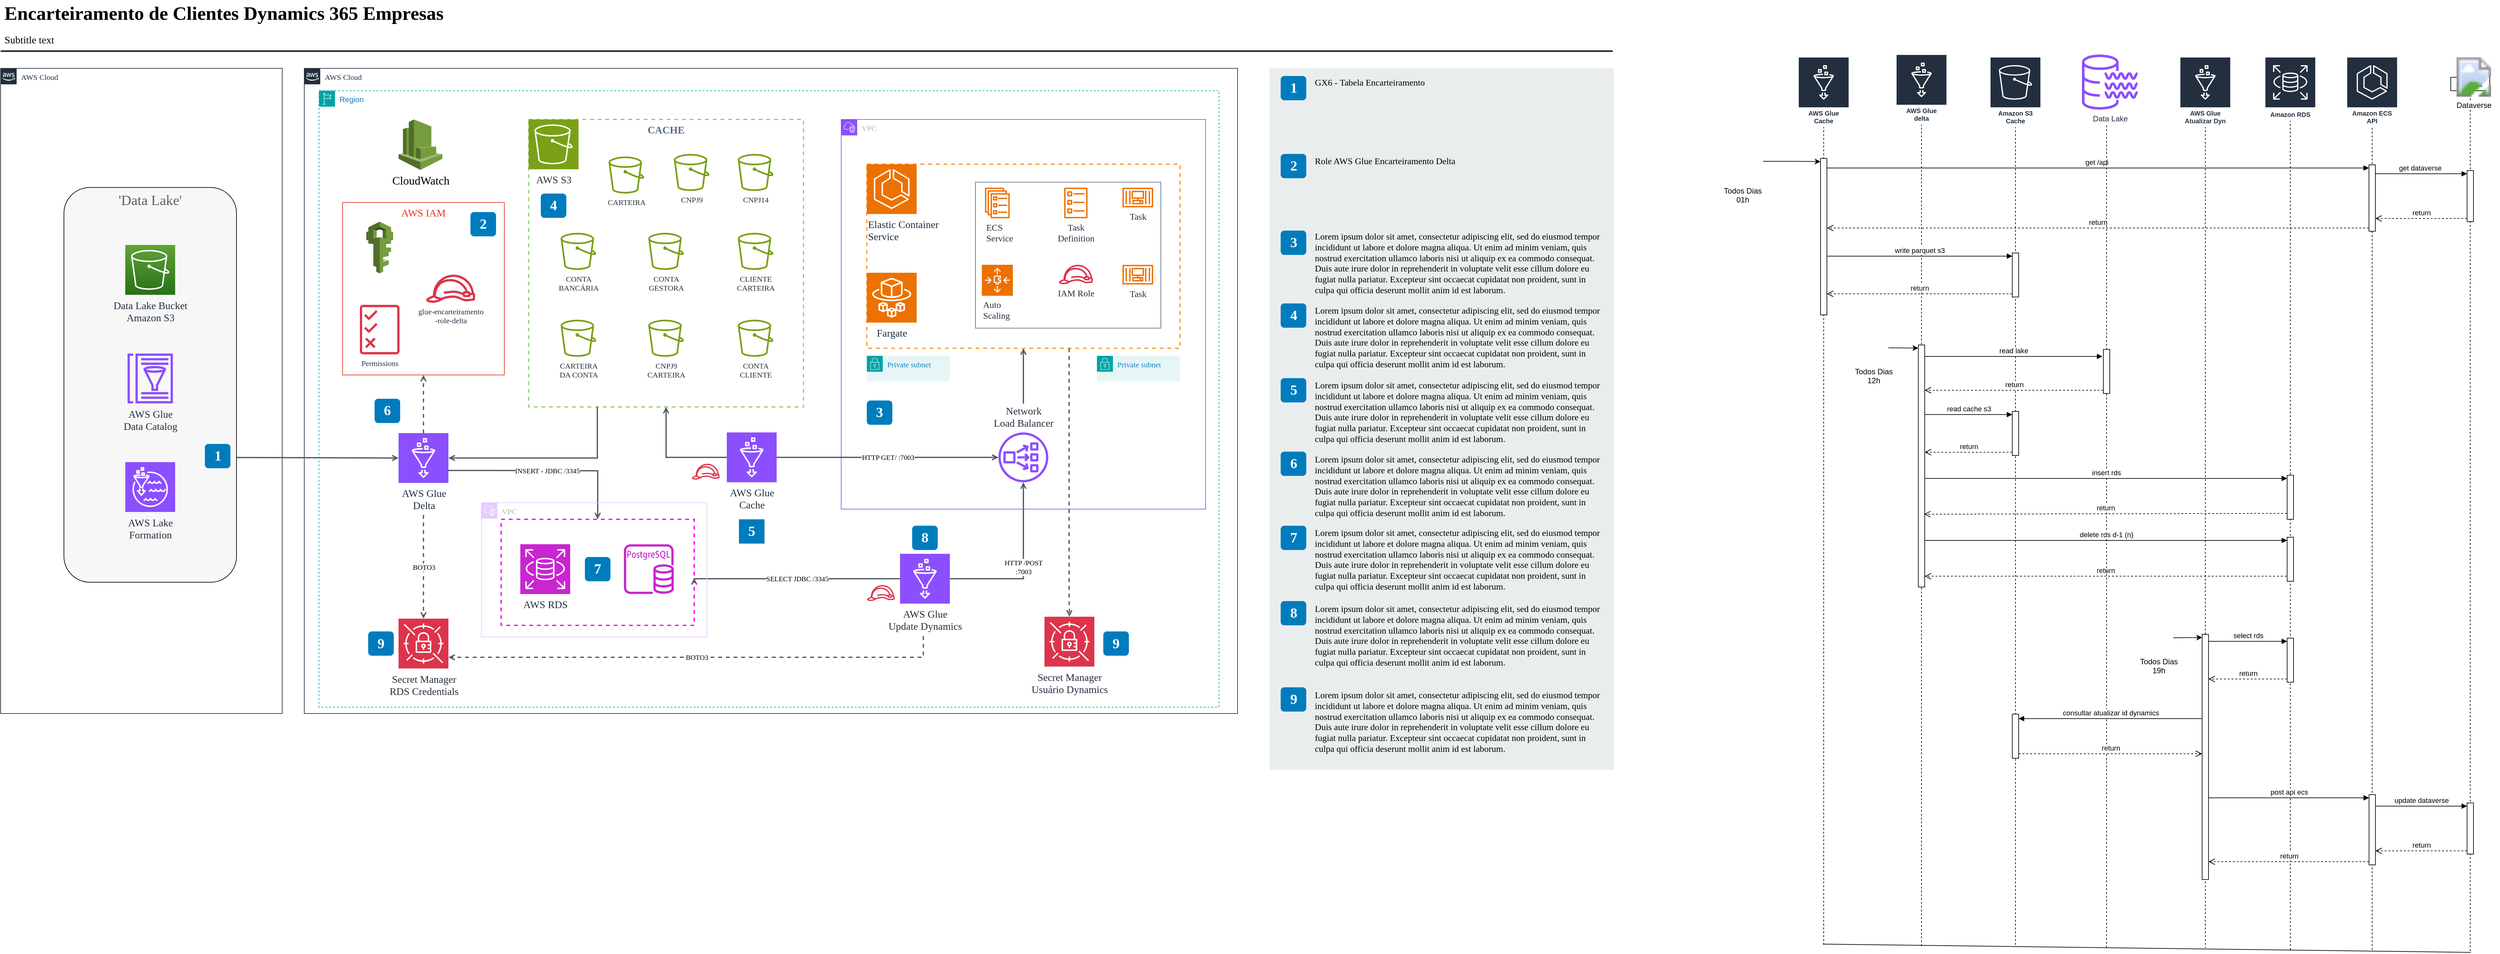 <mxfile version="25.0.0" pages="2">
  <diagram name="Desenho de Solução" id="HKhAyZGMZW4k97IYFRnO">
    <mxGraphModel dx="2228" dy="946" grid="0" gridSize="10" guides="1" tooltips="1" connect="1" arrows="1" fold="1" page="0" pageScale="1" pageWidth="827" pageHeight="1169" math="0" shadow="0">
      <root>
        <mxCell id="0" />
        <mxCell id="1" parent="0" />
        <mxCell id="lgn-asn2bs2GslqByUnK-43" value=":Object" style="shape=umlLifeline;perimeter=lifelinePerimeter;whiteSpace=wrap;html=1;container=1;dropTarget=0;collapsible=0;recursiveResize=0;outlineConnect=0;portConstraint=eastwest;newEdgeStyle={&quot;curved&quot;:0,&quot;rounded&quot;:0};size=21;" vertex="1" parent="1">
          <mxGeometry x="4116.5" y="1340" width="61" height="1320" as="geometry" />
        </mxCell>
        <mxCell id="lgn-asn2bs2GslqByUnK-48" value="" style="html=1;points=[[0,0,0,0,5],[0,1,0,0,-5],[1,0,0,0,5],[1,1,0,0,-5]];perimeter=orthogonalPerimeter;outlineConnect=0;targetShapes=umlLifeline;portConstraint=eastwest;newEdgeStyle={&quot;curved&quot;:0,&quot;rounded&quot;:0};" vertex="1" parent="lgn-asn2bs2GslqByUnK-43">
          <mxGeometry x="25.5" y="577" width="10" height="69" as="geometry" />
        </mxCell>
        <mxCell id="lgn-asn2bs2GslqByUnK-51" value="" style="html=1;points=[[0,0,0,0,5],[0,1,0,0,-5],[1,0,0,0,5],[1,1,0,0,-5]];perimeter=orthogonalPerimeter;outlineConnect=0;targetShapes=umlLifeline;portConstraint=eastwest;newEdgeStyle={&quot;curved&quot;:0,&quot;rounded&quot;:0};" vertex="1" parent="lgn-asn2bs2GslqByUnK-43">
          <mxGeometry x="25.5" y="674" width="10" height="69" as="geometry" />
        </mxCell>
        <mxCell id="lgn-asn2bs2GslqByUnK-53" value="return" style="html=1;verticalAlign=bottom;endArrow=open;dashed=1;endSize=8;curved=0;rounded=0;" edge="1" parent="lgn-asn2bs2GslqByUnK-43" target="lgn-asn2bs2GslqByUnK-31">
          <mxGeometry relative="1" as="geometry">
            <mxPoint x="-400.5" y="735.0" as="targetPoint" />
            <mxPoint x="24.5" y="735.0" as="sourcePoint" />
          </mxGeometry>
        </mxCell>
        <mxCell id="lgn-asn2bs2GslqByUnK-63" value="" style="html=1;points=[[0,0,0,0,5],[0,1,0,0,-5],[1,0,0,0,5],[1,1,0,0,-5]];perimeter=orthogonalPerimeter;outlineConnect=0;targetShapes=umlLifeline;portConstraint=eastwest;newEdgeStyle={&quot;curved&quot;:0,&quot;rounded&quot;:0};" vertex="1" parent="lgn-asn2bs2GslqByUnK-43">
          <mxGeometry x="25.5" y="832" width="10" height="69" as="geometry" />
        </mxCell>
        <mxCell id="lgn-asn2bs2GslqByUnK-30" value=":Object" style="shape=umlLifeline;perimeter=lifelinePerimeter;whiteSpace=wrap;html=1;container=1;dropTarget=0;collapsible=0;recursiveResize=0;outlineConnect=0;portConstraint=eastwest;newEdgeStyle={&quot;curved&quot;:0,&quot;rounded&quot;:0};size=21;" vertex="1" parent="1">
          <mxGeometry x="3539.5" y="1346" width="61" height="1308" as="geometry" />
        </mxCell>
        <mxCell id="lgn-asn2bs2GslqByUnK-31" value="" style="html=1;points=[[0,0,0,0,5],[0,1,0,0,-5],[1,0,0,0,5],[1,1,0,0,-5]];perimeter=orthogonalPerimeter;outlineConnect=0;targetShapes=umlLifeline;portConstraint=eastwest;newEdgeStyle={&quot;curved&quot;:0,&quot;rounded&quot;:0};" vertex="1" parent="lgn-asn2bs2GslqByUnK-30">
          <mxGeometry x="25.5" y="367" width="10" height="379" as="geometry" />
        </mxCell>
        <mxCell id="lgn-asn2bs2GslqByUnK-32" value="AWS Glue&lt;div&gt;delta&lt;/div&gt;" style="sketch=0;outlineConnect=0;fontColor=#232F3E;gradientColor=none;strokeColor=#ffffff;fillColor=#232F3E;dashed=0;verticalLabelPosition=middle;verticalAlign=bottom;align=center;html=1;whiteSpace=wrap;fontSize=10;fontStyle=1;spacing=3;shape=mxgraph.aws4.productIcon;prIcon=mxgraph.aws4.glue;" vertex="1" parent="1">
          <mxGeometry x="3530" y="1258" width="80" height="110" as="geometry" />
        </mxCell>
        <mxCell id="lgn-asn2bs2GslqByUnK-26" value=":Object" style="shape=umlLifeline;perimeter=lifelinePerimeter;whiteSpace=wrap;html=1;container=1;dropTarget=0;collapsible=0;recursiveResize=0;outlineConnect=0;portConstraint=eastwest;newEdgeStyle={&quot;curved&quot;:0,&quot;rounded&quot;:0};size=21;" vertex="1" parent="1">
          <mxGeometry x="4398" y="1294" width="61" height="1369" as="geometry" />
        </mxCell>
        <mxCell id="lgn-asn2bs2GslqByUnK-20" value="" style="html=1;points=[[0,0,0,0,5],[0,1,0,0,-5],[1,0,0,0,5],[1,1,0,0,-5]];perimeter=orthogonalPerimeter;outlineConnect=0;targetShapes=umlLifeline;portConstraint=eastwest;newEdgeStyle={&quot;curved&quot;:0,&quot;rounded&quot;:0};" vertex="1" parent="lgn-asn2bs2GslqByUnK-26">
          <mxGeometry x="25.5" y="146" width="10" height="80" as="geometry" />
        </mxCell>
        <mxCell id="lgn-asn2bs2GslqByUnK-69" value="" style="html=1;points=[[0,0,0,0,5],[0,1,0,0,-5],[1,0,0,0,5],[1,1,0,0,-5]];perimeter=orthogonalPerimeter;outlineConnect=0;targetShapes=umlLifeline;portConstraint=eastwest;newEdgeStyle={&quot;curved&quot;:0,&quot;rounded&quot;:0};" vertex="1" parent="lgn-asn2bs2GslqByUnK-26">
          <mxGeometry x="25.5" y="1136" width="10" height="80" as="geometry" />
        </mxCell>
        <mxCell id="lgn-asn2bs2GslqByUnK-25" value=":Object" style="shape=umlLifeline;perimeter=lifelinePerimeter;whiteSpace=wrap;html=1;container=1;dropTarget=0;collapsible=0;recursiveResize=0;outlineConnect=0;portConstraint=eastwest;newEdgeStyle={&quot;curved&quot;:0,&quot;rounded&quot;:0};size=21;" vertex="1" parent="1">
          <mxGeometry x="4244.5" y="1346" width="61" height="1316" as="geometry" />
        </mxCell>
        <mxCell id="lgn-asn2bs2GslqByUnK-66" value="" style="html=1;points=[[0,0,0,0,5],[0,1,0,0,-5],[1,0,0,0,5],[1,1,0,0,-5]];perimeter=orthogonalPerimeter;outlineConnect=0;targetShapes=umlLifeline;portConstraint=eastwest;newEdgeStyle={&quot;curved&quot;:0,&quot;rounded&quot;:0};" vertex="1" parent="lgn-asn2bs2GslqByUnK-25">
          <mxGeometry x="25.62" y="1071" width="10" height="110" as="geometry" />
        </mxCell>
        <mxCell id="lgn-asn2bs2GslqByUnK-23" value=":Object" style="shape=umlLifeline;perimeter=lifelinePerimeter;whiteSpace=wrap;html=1;container=1;dropTarget=0;collapsible=0;recursiveResize=0;outlineConnect=0;portConstraint=eastwest;newEdgeStyle={&quot;curved&quot;:0,&quot;rounded&quot;:0};size=21;" vertex="1" parent="1">
          <mxGeometry x="3686.5" y="1350" width="61" height="1304" as="geometry" />
        </mxCell>
        <mxCell id="lgn-asn2bs2GslqByUnK-27" value="" style="html=1;points=[[0,0,0,0,5],[0,1,0,0,-5],[1,0,0,0,5],[1,1,0,0,-5]];perimeter=orthogonalPerimeter;outlineConnect=0;targetShapes=umlLifeline;portConstraint=eastwest;newEdgeStyle={&quot;curved&quot;:0,&quot;rounded&quot;:0};" vertex="1" parent="lgn-asn2bs2GslqByUnK-23">
          <mxGeometry x="25.5" y="219" width="10" height="69" as="geometry" />
        </mxCell>
        <mxCell id="lgn-asn2bs2GslqByUnK-44" value="" style="html=1;points=[[0,0,0,0,5],[0,1,0,0,-5],[1,0,0,0,5],[1,1,0,0,-5]];perimeter=orthogonalPerimeter;outlineConnect=0;targetShapes=umlLifeline;portConstraint=eastwest;newEdgeStyle={&quot;curved&quot;:0,&quot;rounded&quot;:0};" vertex="1" parent="lgn-asn2bs2GslqByUnK-23">
          <mxGeometry x="25.5" y="467" width="10" height="69" as="geometry" />
        </mxCell>
        <mxCell id="lgn-asn2bs2GslqByUnK-73" value="" style="html=1;points=[[0,0,0,0,5],[0,1,0,0,-5],[1,0,0,0,5],[1,1,0,0,-5]];perimeter=orthogonalPerimeter;outlineConnect=0;targetShapes=umlLifeline;portConstraint=eastwest;newEdgeStyle={&quot;curved&quot;:0,&quot;rounded&quot;:0};" vertex="1" parent="lgn-asn2bs2GslqByUnK-23">
          <mxGeometry x="25.5" y="941" width="10" height="69" as="geometry" />
        </mxCell>
        <mxCell id="kAWBLHEBBWcvH7VohKOh-404" value="Encarteiramento de Clientes Dynamics 365 Empresas" style="text;html=1;resizable=0;points=[];autosize=1;align=left;verticalAlign=top;spacingTop=-4;fontSize=30;fontStyle=1;fontFamily=Tahoma;" vertex="1" parent="1">
          <mxGeometry x="569" y="1173" width="721" height="42" as="geometry" />
        </mxCell>
        <mxCell id="kAWBLHEBBWcvH7VohKOh-405" value="Subtitle text&lt;br style=&quot;font-size: 16px&quot;&gt;" style="text;html=1;resizable=0;points=[];autosize=1;align=left;verticalAlign=top;spacingTop=-4;fontSize=16;fontFamily=Tahoma;" vertex="1" parent="1">
          <mxGeometry x="569" y="1223" width="103" height="25" as="geometry" />
        </mxCell>
        <mxCell id="kAWBLHEBBWcvH7VohKOh-406" value="" style="line;strokeWidth=2;html=1;fontSize=14;fontFamily=Tahoma;" vertex="1" parent="1">
          <mxGeometry x="565" y="1248" width="2522" height="10" as="geometry" />
        </mxCell>
        <mxCell id="kAWBLHEBBWcvH7VohKOh-448" value="AWS Cloud" style="points=[[0,0],[0.25,0],[0.5,0],[0.75,0],[1,0],[1,0.25],[1,0.5],[1,0.75],[1,1],[0.75,1],[0.5,1],[0.25,1],[0,1],[0,0.75],[0,0.5],[0,0.25]];outlineConnect=0;gradientColor=none;html=1;whiteSpace=wrap;fontSize=12;fontStyle=0;shape=mxgraph.aws4.group;grIcon=mxgraph.aws4.group_aws_cloud_alt;strokeColor=#232F3E;fillColor=none;verticalAlign=top;align=left;spacingLeft=30;fontColor=#232F3E;dashed=0;container=0;pointerEvents=0;collapsible=0;recursiveResize=0;fontFamily=Tahoma;" vertex="1" parent="1">
          <mxGeometry x="565" y="1280" width="440.5" height="1010" as="geometry" />
        </mxCell>
        <mxCell id="kAWBLHEBBWcvH7VohKOh-458" value="AWS Cloud" style="points=[[0,0],[0.25,0],[0.5,0],[0.75,0],[1,0],[1,0.25],[1,0.5],[1,0.75],[1,1],[0.75,1],[0.5,1],[0.25,1],[0,1],[0,0.75],[0,0.5],[0,0.25]];outlineConnect=0;gradientColor=none;html=1;whiteSpace=wrap;fontSize=12;fontStyle=0;shape=mxgraph.aws4.group;grIcon=mxgraph.aws4.group_aws_cloud_alt;strokeColor=#232F3E;fillColor=none;verticalAlign=top;align=left;spacingLeft=30;fontColor=#232F3E;dashed=0;container=0;pointerEvents=0;collapsible=0;recursiveResize=0;fontFamily=Tahoma;" vertex="1" parent="1">
          <mxGeometry x="1040" y="1280" width="1460" height="1010" as="geometry" />
        </mxCell>
        <mxCell id="kAWBLHEBBWcvH7VohKOh-509" style="edgeStyle=orthogonalEdgeStyle;rounded=0;orthogonalLoop=1;jettySize=auto;html=1;entryX=0.5;entryY=1;entryDx=0;entryDy=0;exitX=0;exitY=0.5;exitDx=0;exitDy=0;exitPerimeter=0;strokeColor=#545B64;strokeWidth=2;align=center;verticalAlign=middle;fontFamily=Tahoma;fontSize=11;fontColor=default;labelBackgroundColor=default;startArrow=none;endArrow=open;endFill=0;" edge="1" parent="1" source="kAWBLHEBBWcvH7VohKOh-507" target="kAWBLHEBBWcvH7VohKOh-493">
          <mxGeometry relative="1" as="geometry" />
        </mxCell>
        <mxCell id="kAWBLHEBBWcvH7VohKOh-507" value="AWS Glue&lt;div&gt;Cache&lt;/div&gt;" style="sketch=0;points=[[0,0,0],[0.25,0,0],[0.5,0,0],[0.75,0,0],[1,0,0],[0,1,0],[0.25,1,0],[0.5,1,0],[0.75,1,0],[1,1,0],[0,0.25,0],[0,0.5,0],[0,0.75,0],[1,0.25,0],[1,0.5,0],[1,0.75,0]];outlineConnect=0;fontColor=#232F3E;fillColor=#8C4FFF;strokeColor=#ffffff;dashed=0;verticalLabelPosition=bottom;verticalAlign=top;align=center;html=1;fontSize=16;fontStyle=0;aspect=fixed;shape=mxgraph.aws4.resourceIcon;resIcon=mxgraph.aws4.glue;fontFamily=Tahoma;container=0;" vertex="1" parent="1">
          <mxGeometry x="1701" y="1850" width="78" height="78" as="geometry" />
        </mxCell>
        <mxCell id="kAWBLHEBBWcvH7VohKOh-515" style="edgeStyle=orthogonalEdgeStyle;rounded=0;orthogonalLoop=1;jettySize=auto;html=1;entryX=0.5;entryY=1;entryDx=0;entryDy=0;strokeColor=#545B64;strokeWidth=2;align=center;verticalAlign=middle;fontFamily=Tahoma;fontSize=11;fontColor=default;labelBackgroundColor=default;startArrow=none;endArrow=open;endFill=0;dashed=1;" edge="1" parent="1" source="kAWBLHEBBWcvH7VohKOh-510" target="kAWBLHEBBWcvH7VohKOh-469">
          <mxGeometry relative="1" as="geometry" />
        </mxCell>
        <mxCell id="kAWBLHEBBWcvH7VohKOh-523" value="BOTO3" style="edgeStyle=orthogonalEdgeStyle;rounded=0;orthogonalLoop=1;jettySize=auto;html=1;dashed=1;strokeColor=#545B64;strokeWidth=2;align=center;verticalAlign=middle;fontFamily=Tahoma;fontSize=11;fontColor=default;labelBackgroundColor=default;startArrow=none;endArrow=open;endFill=0;sourcePerimeterSpacing=50;" edge="1" parent="1" source="kAWBLHEBBWcvH7VohKOh-510" target="kAWBLHEBBWcvH7VohKOh-522">
          <mxGeometry relative="1" as="geometry" />
        </mxCell>
        <mxCell id="kAWBLHEBBWcvH7VohKOh-524" value="INSERT - JDBC /3345" style="edgeStyle=orthogonalEdgeStyle;rounded=0;orthogonalLoop=1;jettySize=auto;html=1;entryX=0.5;entryY=0;entryDx=0;entryDy=0;exitX=1;exitY=0.75;exitDx=0;exitDy=0;exitPerimeter=0;strokeColor=#545B64;strokeWidth=2;align=center;verticalAlign=middle;fontFamily=Tahoma;fontSize=11;fontColor=default;labelBackgroundColor=default;startArrow=none;endArrow=open;endFill=0;" edge="1" parent="1" source="kAWBLHEBBWcvH7VohKOh-510" target="kAWBLHEBBWcvH7VohKOh-520">
          <mxGeometry relative="1" as="geometry">
            <Array as="points">
              <mxPoint x="1320" y="1910" />
              <mxPoint x="1551" y="1910" />
            </Array>
          </mxGeometry>
        </mxCell>
        <mxCell id="kAWBLHEBBWcvH7VohKOh-510" value="AWS Glue&lt;div&gt;Delta&lt;/div&gt;" style="sketch=0;points=[[0,0,0],[0.25,0,0],[0.5,0,0],[0.75,0,0],[1,0,0],[0,1,0],[0.25,1,0],[0.5,1,0],[0.75,1,0],[1,1,0],[0,0.25,0],[0,0.5,0],[0,0.75,0],[1,0.25,0],[1,0.5,0],[1,0.75,0]];outlineConnect=0;fontColor=#232F3E;fillColor=#8C4FFF;strokeColor=#ffffff;dashed=0;verticalLabelPosition=bottom;verticalAlign=top;align=center;html=1;fontSize=16;fontStyle=0;aspect=fixed;shape=mxgraph.aws4.resourceIcon;resIcon=mxgraph.aws4.glue;fontFamily=Tahoma;container=0;" vertex="1" parent="1">
          <mxGeometry x="1187.5" y="1851" width="78" height="78" as="geometry" />
        </mxCell>
        <mxCell id="kAWBLHEBBWcvH7VohKOh-511" value="" style="group;fontFamily=Tahoma;" vertex="1" connectable="0" parent="1">
          <mxGeometry x="1391" y="1360" width="430" height="450" as="geometry" />
        </mxCell>
        <mxCell id="kAWBLHEBBWcvH7VohKOh-493" value="CACHE" style="fillColor=none;strokeColor=#97D077;dashed=1;verticalAlign=top;fontStyle=1;fontColor=#5A6C86;whiteSpace=wrap;html=1;strokeWidth=2;fontSize=16;container=0;fontFamily=Tahoma;" vertex="1" parent="kAWBLHEBBWcvH7VohKOh-511">
          <mxGeometry width="430" height="450" as="geometry" />
        </mxCell>
        <mxCell id="kAWBLHEBBWcvH7VohKOh-494" value="AWS S3" style="sketch=0;points=[[0,0,0],[0.25,0,0],[0.5,0,0],[0.75,0,0],[1,0,0],[0,1,0],[0.25,1,0],[0.5,1,0],[0.75,1,0],[1,1,0],[0,0.25,0],[0,0.5,0],[0,0.75,0],[1,0.25,0],[1,0.5,0],[1,0.75,0]];outlineConnect=0;fontColor=#232F3E;fillColor=#7AA116;strokeColor=#ffffff;dashed=0;verticalLabelPosition=bottom;verticalAlign=top;align=center;html=1;fontSize=16;fontStyle=0;aspect=fixed;shape=mxgraph.aws4.resourceIcon;resIcon=mxgraph.aws4.s3;fontFamily=Tahoma;container=0;" vertex="1" parent="kAWBLHEBBWcvH7VohKOh-511">
          <mxGeometry width="78" height="78" as="geometry" />
        </mxCell>
        <mxCell id="kAWBLHEBBWcvH7VohKOh-495" value="CNPJ9" style="sketch=0;outlineConnect=0;fontColor=#232F3E;gradientColor=none;fillColor=#7AA116;strokeColor=none;dashed=0;verticalLabelPosition=bottom;verticalAlign=top;align=center;html=1;fontSize=12;fontStyle=0;aspect=fixed;pointerEvents=1;shape=mxgraph.aws4.bucket;fontFamily=Tahoma;container=0;" vertex="1" parent="kAWBLHEBBWcvH7VohKOh-511">
          <mxGeometry x="227.12" y="54" width="55.77" height="58" as="geometry" />
        </mxCell>
        <mxCell id="kAWBLHEBBWcvH7VohKOh-496" value="CNPJ14" style="sketch=0;outlineConnect=0;fontColor=#232F3E;gradientColor=none;fillColor=#7AA116;strokeColor=none;dashed=0;verticalLabelPosition=bottom;verticalAlign=top;align=center;html=1;fontSize=12;fontStyle=0;aspect=fixed;pointerEvents=1;shape=mxgraph.aws4.bucket;fontFamily=Tahoma;container=0;" vertex="1" parent="kAWBLHEBBWcvH7VohKOh-511">
          <mxGeometry x="327.12" y="54" width="55.77" height="58" as="geometry" />
        </mxCell>
        <mxCell id="kAWBLHEBBWcvH7VohKOh-497" value="CONTA&lt;div&gt;BANCÁRIA&lt;/div&gt;" style="sketch=0;outlineConnect=0;fontColor=#232F3E;gradientColor=none;fillColor=#7AA116;strokeColor=none;dashed=0;verticalLabelPosition=bottom;verticalAlign=top;align=center;html=1;fontSize=12;fontStyle=0;aspect=fixed;pointerEvents=1;shape=mxgraph.aws4.bucket;fontFamily=Tahoma;container=0;" vertex="1" parent="kAWBLHEBBWcvH7VohKOh-511">
          <mxGeometry x="50" y="177.5" width="55.77" height="58" as="geometry" />
        </mxCell>
        <mxCell id="kAWBLHEBBWcvH7VohKOh-498" value="CONTA&lt;div&gt;GESTORA&lt;/div&gt;" style="sketch=0;outlineConnect=0;fontColor=#232F3E;gradientColor=none;fillColor=#7AA116;strokeColor=none;dashed=0;verticalLabelPosition=bottom;verticalAlign=top;align=center;html=1;fontSize=12;fontStyle=0;aspect=fixed;pointerEvents=1;shape=mxgraph.aws4.bucket;fontFamily=Tahoma;container=0;" vertex="1" parent="kAWBLHEBBWcvH7VohKOh-511">
          <mxGeometry x="187.12" y="177.5" width="55.77" height="58" as="geometry" />
        </mxCell>
        <mxCell id="kAWBLHEBBWcvH7VohKOh-499" value="CARTEIRA" style="sketch=0;outlineConnect=0;fontColor=#232F3E;gradientColor=none;fillColor=#7AA116;strokeColor=none;dashed=0;verticalLabelPosition=bottom;verticalAlign=top;align=center;html=1;fontSize=12;fontStyle=0;aspect=fixed;pointerEvents=1;shape=mxgraph.aws4.bucket;fontFamily=Tahoma;container=0;" vertex="1" parent="kAWBLHEBBWcvH7VohKOh-511">
          <mxGeometry x="125.0" y="58" width="55.77" height="58" as="geometry" />
        </mxCell>
        <mxCell id="kAWBLHEBBWcvH7VohKOh-500" value="CARTEIRA&lt;div&gt;DA CONTA&lt;/div&gt;" style="sketch=0;outlineConnect=0;fontColor=#232F3E;gradientColor=none;fillColor=#7AA116;strokeColor=none;dashed=0;verticalLabelPosition=bottom;verticalAlign=top;align=center;html=1;fontSize=12;fontStyle=0;aspect=fixed;pointerEvents=1;shape=mxgraph.aws4.bucket;fontFamily=Tahoma;container=0;" vertex="1" parent="kAWBLHEBBWcvH7VohKOh-511">
          <mxGeometry x="50" y="313.5" width="55.77" height="58" as="geometry" />
        </mxCell>
        <mxCell id="kAWBLHEBBWcvH7VohKOh-501" value="CNPJ9&lt;div&gt;CARTEIRA&lt;/div&gt;" style="sketch=0;outlineConnect=0;fontColor=#232F3E;gradientColor=none;fillColor=#7AA116;strokeColor=none;dashed=0;verticalLabelPosition=bottom;verticalAlign=top;align=center;html=1;fontSize=12;fontStyle=0;aspect=fixed;pointerEvents=1;shape=mxgraph.aws4.bucket;fontFamily=Tahoma;container=0;" vertex="1" parent="kAWBLHEBBWcvH7VohKOh-511">
          <mxGeometry x="187.12" y="313.5" width="55.77" height="58" as="geometry" />
        </mxCell>
        <mxCell id="kAWBLHEBBWcvH7VohKOh-502" value="CLIENTE&lt;div&gt;CARTEIRA&lt;/div&gt;" style="sketch=0;outlineConnect=0;fontColor=#232F3E;gradientColor=none;fillColor=#7AA116;strokeColor=none;dashed=0;verticalLabelPosition=bottom;verticalAlign=top;align=center;html=1;fontSize=12;fontStyle=0;aspect=fixed;pointerEvents=1;shape=mxgraph.aws4.bucket;fontFamily=Tahoma;container=0;" vertex="1" parent="kAWBLHEBBWcvH7VohKOh-511">
          <mxGeometry x="327.12" y="177.5" width="55.77" height="58" as="geometry" />
        </mxCell>
        <mxCell id="kAWBLHEBBWcvH7VohKOh-503" value="CONTA&lt;div&gt;CLIENTE&lt;/div&gt;" style="sketch=0;outlineConnect=0;fontColor=#232F3E;gradientColor=none;fillColor=#7AA116;strokeColor=none;dashed=0;verticalLabelPosition=bottom;verticalAlign=top;align=center;html=1;fontSize=12;fontStyle=0;aspect=fixed;pointerEvents=1;shape=mxgraph.aws4.bucket;fontFamily=Tahoma;container=0;" vertex="1" parent="kAWBLHEBBWcvH7VohKOh-511">
          <mxGeometry x="327.12" y="313.5" width="55.77" height="58" as="geometry" />
        </mxCell>
        <mxCell id="kAWBLHEBBWcvH7VohKOh-506" value="4" style="rounded=1;whiteSpace=wrap;html=1;fillColor=#007CBD;strokeColor=none;fontColor=#FFFFFF;fontStyle=1;fontSize=22;labelBackgroundColor=none;container=0;fontFamily=Tahoma;" vertex="1" parent="kAWBLHEBBWcvH7VohKOh-511">
          <mxGeometry x="19" y="116" width="40" height="38" as="geometry" />
        </mxCell>
        <mxCell id="kAWBLHEBBWcvH7VohKOh-513" value="" style="group;fontFamily=Tahoma;" vertex="1" connectable="0" parent="1">
          <mxGeometry x="1100" y="1490" width="253" height="270" as="geometry" />
        </mxCell>
        <mxCell id="kAWBLHEBBWcvH7VohKOh-469" value="AWS IAM" style="fillColor=none;strokeColor=#DD3522;verticalAlign=top;fontStyle=0;fontColor=#DD3522;whiteSpace=wrap;html=1;fontFamily=Tahoma;fontSize=16;container=0;" vertex="1" parent="kAWBLHEBBWcvH7VohKOh-513">
          <mxGeometry width="253" height="270" as="geometry" />
        </mxCell>
        <mxCell id="kAWBLHEBBWcvH7VohKOh-459" value="glue-encarteiramento&lt;div&gt;-role-delta&lt;/div&gt;" style="sketch=0;outlineConnect=0;fontColor=#232F3E;gradientColor=none;fillColor=#DD344C;strokeColor=none;dashed=0;verticalLabelPosition=bottom;verticalAlign=top;align=center;html=1;fontSize=12;fontStyle=0;aspect=fixed;pointerEvents=1;shape=mxgraph.aws4.role;container=0;fontFamily=Tahoma;" vertex="1" parent="kAWBLHEBBWcvH7VohKOh-513">
          <mxGeometry x="130" y="113" width="78" height="44" as="geometry" />
        </mxCell>
        <mxCell id="kAWBLHEBBWcvH7VohKOh-466" value="Permissions" style="sketch=0;outlineConnect=0;fontColor=#232F3E;gradientColor=none;fillColor=#DD344C;strokeColor=none;dashed=0;verticalLabelPosition=bottom;verticalAlign=top;align=center;html=1;fontSize=12;fontStyle=0;aspect=fixed;pointerEvents=1;shape=mxgraph.aws4.permissions;container=0;fontFamily=Tahoma;" vertex="1" parent="kAWBLHEBBWcvH7VohKOh-513">
          <mxGeometry x="27" y="160" width="62" height="78" as="geometry" />
        </mxCell>
        <mxCell id="kAWBLHEBBWcvH7VohKOh-467" value="" style="outlineConnect=0;dashed=0;verticalLabelPosition=bottom;verticalAlign=top;align=center;html=1;shape=mxgraph.aws3.iam;fillColor=#759C3E;gradientColor=none;container=0;fontFamily=Tahoma;" vertex="1" parent="kAWBLHEBBWcvH7VohKOh-513">
          <mxGeometry x="37" y="30" width="42" height="81" as="geometry" />
        </mxCell>
        <mxCell id="kAWBLHEBBWcvH7VohKOh-471" value="2" style="rounded=1;whiteSpace=wrap;html=1;fillColor=#007CBD;strokeColor=none;fontColor=#FFFFFF;fontStyle=1;fontSize=22;labelBackgroundColor=none;container=0;fontFamily=Tahoma;" vertex="1" parent="kAWBLHEBBWcvH7VohKOh-513">
          <mxGeometry x="200" y="15" width="40" height="38" as="geometry" />
        </mxCell>
        <mxCell id="kAWBLHEBBWcvH7VohKOh-514" style="edgeStyle=orthogonalEdgeStyle;rounded=0;orthogonalLoop=1;jettySize=auto;html=1;entryX=1;entryY=0.5;entryDx=0;entryDy=0;entryPerimeter=0;exitX=0.25;exitY=1;exitDx=0;exitDy=0;strokeColor=#545B64;strokeWidth=2;align=center;verticalAlign=middle;fontFamily=Tahoma;fontSize=11;fontColor=default;labelBackgroundColor=default;startArrow=none;endArrow=open;endFill=0;" edge="1" parent="1" source="kAWBLHEBBWcvH7VohKOh-493" target="kAWBLHEBBWcvH7VohKOh-510">
          <mxGeometry relative="1" as="geometry" />
        </mxCell>
        <mxCell id="kAWBLHEBBWcvH7VohKOh-517" style="edgeStyle=orthogonalEdgeStyle;rounded=0;orthogonalLoop=1;jettySize=auto;html=1;entryX=0;entryY=0.5;entryDx=0;entryDy=0;entryPerimeter=0;strokeColor=#545B64;strokeWidth=2;align=center;verticalAlign=middle;fontFamily=Tahoma;fontSize=11;fontColor=default;labelBackgroundColor=default;startArrow=none;endArrow=open;endFill=0;exitX=1;exitY=0.684;exitDx=0;exitDy=0;exitPerimeter=0;" edge="1" parent="1" source="kAWBLHEBBWcvH7VohKOh-455" target="kAWBLHEBBWcvH7VohKOh-510">
          <mxGeometry relative="1" as="geometry">
            <Array as="points">
              <mxPoint x="940" y="1889" />
            </Array>
          </mxGeometry>
        </mxCell>
        <mxCell id="kAWBLHEBBWcvH7VohKOh-521" value="" style="group;fontFamily=Tahoma;" vertex="1" connectable="0" parent="1">
          <mxGeometry x="1348" y="1986" width="302" height="166" as="geometry" />
        </mxCell>
        <mxCell id="kAWBLHEBBWcvH7VohKOh-520" value="" style="fillColor=none;strokeColor=#FF00FF;dashed=1;verticalAlign=top;fontStyle=0;fontColor=#5A6C86;whiteSpace=wrap;html=1;strokeWidth=2;fontFamily=Tahoma;" vertex="1" parent="kAWBLHEBBWcvH7VohKOh-521">
          <mxGeometry width="302" height="166" as="geometry" />
        </mxCell>
        <mxCell id="kAWBLHEBBWcvH7VohKOh-518" value="" style="sketch=0;outlineConnect=0;fontColor=#232F3E;gradientColor=none;fillColor=#C925D1;strokeColor=none;dashed=0;verticalLabelPosition=bottom;verticalAlign=top;align=center;html=1;fontSize=12;fontStyle=0;aspect=fixed;pointerEvents=1;shape=mxgraph.aws4.rds_postgresql_instance;fontFamily=Tahoma;" vertex="1" parent="kAWBLHEBBWcvH7VohKOh-521">
          <mxGeometry x="192" y="39" width="78" height="78" as="geometry" />
        </mxCell>
        <mxCell id="kAWBLHEBBWcvH7VohKOh-519" value="AWS RDS" style="sketch=0;points=[[0,0,0],[0.25,0,0],[0.5,0,0],[0.75,0,0],[1,0,0],[0,1,0],[0.25,1,0],[0.5,1,0],[0.75,1,0],[1,1,0],[0,0.25,0],[0,0.5,0],[0,0.75,0],[1,0.25,0],[1,0.5,0],[1,0.75,0]];outlineConnect=0;fontColor=#232F3E;fillColor=#C925D1;strokeColor=#ffffff;dashed=0;verticalLabelPosition=bottom;verticalAlign=top;align=center;html=1;fontSize=16;fontStyle=0;aspect=fixed;shape=mxgraph.aws4.resourceIcon;resIcon=mxgraph.aws4.rds;fontFamily=Tahoma;" vertex="1" parent="kAWBLHEBBWcvH7VohKOh-521">
          <mxGeometry x="30" y="39" width="78" height="78" as="geometry" />
        </mxCell>
        <mxCell id="kAWBLHEBBWcvH7VohKOh-553" value="7" style="rounded=1;whiteSpace=wrap;html=1;fillColor=#007CBD;strokeColor=none;fontColor=#FFFFFF;fontStyle=1;fontSize=22;labelBackgroundColor=none;fontFamily=Tahoma;" vertex="1" parent="kAWBLHEBBWcvH7VohKOh-521">
          <mxGeometry x="131" y="59" width="40" height="38" as="geometry" />
        </mxCell>
        <mxCell id="kAWBLHEBBWcvH7VohKOh-522" value="Secret Manager&lt;div&gt;RDS Credentials&lt;/div&gt;" style="sketch=0;points=[[0,0,0],[0.25,0,0],[0.5,0,0],[0.75,0,0],[1,0,0],[0,1,0],[0.25,1,0],[0.5,1,0],[0.75,1,0],[1,1,0],[0,0.25,0],[0,0.5,0],[0,0.75,0],[1,0.25,0],[1,0.5,0],[1,0.75,0]];outlineConnect=0;fontColor=#232F3E;fillColor=#DD344C;strokeColor=#ffffff;dashed=0;verticalLabelPosition=bottom;verticalAlign=top;align=center;html=1;fontSize=16;fontStyle=0;aspect=fixed;shape=mxgraph.aws4.resourceIcon;resIcon=mxgraph.aws4.secrets_manager;fontFamily=Tahoma;" vertex="1" parent="1">
          <mxGeometry x="1187.5" y="2141.5" width="78" height="78" as="geometry" />
        </mxCell>
        <mxCell id="kAWBLHEBBWcvH7VohKOh-563" value="HTTP /POST&lt;div&gt;:7003&lt;/div&gt;" style="edgeStyle=orthogonalEdgeStyle;rounded=0;orthogonalLoop=1;jettySize=auto;html=1;strokeColor=#545B64;strokeWidth=2;align=center;verticalAlign=middle;fontFamily=Tahoma;fontSize=11;fontColor=default;labelBackgroundColor=default;startArrow=none;endArrow=open;endFill=0;" edge="1" parent="1" source="kAWBLHEBBWcvH7VohKOh-525" target="kAWBLHEBBWcvH7VohKOh-532">
          <mxGeometry relative="1" as="geometry" />
        </mxCell>
        <mxCell id="kAWBLHEBBWcvH7VohKOh-525" value="AWS Glue&lt;div&gt;Update Dynamics&lt;/div&gt;" style="sketch=0;points=[[0,0,0],[0.25,0,0],[0.5,0,0],[0.75,0,0],[1,0,0],[0,1,0],[0.25,1,0],[0.5,1,0],[0.75,1,0],[1,1,0],[0,0.25,0],[0,0.5,0],[0,0.75,0],[1,0.25,0],[1,0.5,0],[1,0.75,0]];outlineConnect=0;fontColor=#232F3E;fillColor=#8C4FFF;strokeColor=#ffffff;dashed=0;verticalLabelPosition=bottom;verticalAlign=top;align=center;html=1;fontSize=16;fontStyle=0;aspect=fixed;shape=mxgraph.aws4.resourceIcon;resIcon=mxgraph.aws4.glue;fontFamily=Tahoma;container=0;" vertex="1" parent="1">
          <mxGeometry x="1972" y="2040" width="78" height="78" as="geometry" />
        </mxCell>
        <mxCell id="kAWBLHEBBWcvH7VohKOh-526" value="SELECT JDBC /3345" style="edgeStyle=orthogonalEdgeStyle;rounded=0;orthogonalLoop=1;jettySize=auto;html=1;strokeColor=#545B64;strokeWidth=2;align=center;verticalAlign=middle;fontFamily=Tahoma;fontSize=11;fontColor=default;labelBackgroundColor=default;startArrow=open;endArrow=none;endFill=0;entryX=0;entryY=0.5;entryDx=0;entryDy=0;entryPerimeter=0;startFill=0;" edge="1" parent="1" target="kAWBLHEBBWcvH7VohKOh-525">
          <mxGeometry relative="1" as="geometry">
            <mxPoint x="1650" y="2078" as="sourcePoint" />
            <mxPoint x="2130" y="2165" as="targetPoint" />
            <Array as="points">
              <mxPoint x="1650" y="2079" />
            </Array>
          </mxGeometry>
        </mxCell>
        <mxCell id="kAWBLHEBBWcvH7VohKOh-545" value="" style="group;fontFamily=Tahoma;" vertex="1" connectable="0" parent="1">
          <mxGeometry x="1880" y="1360" width="570" height="610" as="geometry" />
        </mxCell>
        <mxCell id="kAWBLHEBBWcvH7VohKOh-529" value="VPC" style="points=[[0,0],[0.25,0],[0.5,0],[0.75,0],[1,0],[1,0.25],[1,0.5],[1,0.75],[1,1],[0.75,1],[0.5,1],[0.25,1],[0,1],[0,0.75],[0,0.5],[0,0.25]];outlineConnect=0;gradientColor=none;html=1;whiteSpace=wrap;fontSize=12;fontStyle=0;container=0;pointerEvents=0;collapsible=0;recursiveResize=0;shape=mxgraph.aws4.group;grIcon=mxgraph.aws4.group_vpc2;strokeColor=#8C4FFF;fillColor=none;verticalAlign=top;align=left;spacingLeft=30;fontColor=#AAB7B8;dashed=0;fontFamily=Tahoma;" vertex="1" parent="kAWBLHEBBWcvH7VohKOh-545">
          <mxGeometry width="570" height="610" as="geometry" />
        </mxCell>
        <mxCell id="kAWBLHEBBWcvH7VohKOh-530" value="Private subnet" style="points=[[0,0],[0.25,0],[0.5,0],[0.75,0],[1,0],[1,0.25],[1,0.5],[1,0.75],[1,1],[0.75,1],[0.5,1],[0.25,1],[0,1],[0,0.75],[0,0.5],[0,0.25]];outlineConnect=0;gradientColor=none;html=1;whiteSpace=wrap;fontSize=12;fontStyle=0;container=0;pointerEvents=0;collapsible=0;recursiveResize=0;shape=mxgraph.aws4.group;grIcon=mxgraph.aws4.group_security_group;grStroke=0;strokeColor=#00A4A6;fillColor=#E6F6F7;verticalAlign=top;align=left;spacingLeft=30;fontColor=#147EBA;dashed=0;fontFamily=Tahoma;" vertex="1" parent="kAWBLHEBBWcvH7VohKOh-545">
          <mxGeometry x="40" y="370" width="130" height="40" as="geometry" />
        </mxCell>
        <mxCell id="kAWBLHEBBWcvH7VohKOh-531" style="edgeStyle=orthogonalEdgeStyle;rounded=0;orthogonalLoop=1;jettySize=auto;html=1;entryX=0.5;entryY=1;entryDx=0;entryDy=0;strokeColor=#545B64;strokeWidth=2;align=center;verticalAlign=middle;fontFamily=Tahoma;fontSize=11;fontColor=default;labelBackgroundColor=default;startArrow=none;endArrow=open;endFill=0;sourcePerimeterSpacing=45;" edge="1" parent="kAWBLHEBBWcvH7VohKOh-545" source="kAWBLHEBBWcvH7VohKOh-532" target="kAWBLHEBBWcvH7VohKOh-534">
          <mxGeometry relative="1" as="geometry">
            <mxPoint x="-10.0" y="939.005" as="targetPoint" />
          </mxGeometry>
        </mxCell>
        <mxCell id="kAWBLHEBBWcvH7VohKOh-532" value="Network&lt;div&gt;Load Balancer&lt;/div&gt;" style="sketch=0;outlineConnect=0;fontColor=#232F3E;gradientColor=none;fillColor=#8C4FFF;strokeColor=none;dashed=0;verticalLabelPosition=top;verticalAlign=bottom;align=center;html=1;fontSize=16;fontStyle=0;aspect=fixed;pointerEvents=1;shape=mxgraph.aws4.network_load_balancer;fontFamily=Tahoma;container=0;labelPosition=center;spacingBottom=3;" vertex="1" parent="kAWBLHEBBWcvH7VohKOh-545">
          <mxGeometry x="246" y="490" width="78" height="78" as="geometry" />
        </mxCell>
        <mxCell id="kAWBLHEBBWcvH7VohKOh-533" value="Private subnet" style="points=[[0,0],[0.25,0],[0.5,0],[0.75,0],[1,0],[1,0.25],[1,0.5],[1,0.75],[1,1],[0.75,1],[0.5,1],[0.25,1],[0,1],[0,0.75],[0,0.5],[0,0.25]];outlineConnect=0;gradientColor=none;html=1;whiteSpace=wrap;fontSize=12;fontStyle=0;container=0;pointerEvents=0;collapsible=0;recursiveResize=0;shape=mxgraph.aws4.group;grIcon=mxgraph.aws4.group_security_group;grStroke=0;strokeColor=#00A4A6;fillColor=#E6F6F7;verticalAlign=top;align=left;spacingLeft=30;fontColor=#147EBA;dashed=0;fontFamily=Tahoma;" vertex="1" parent="kAWBLHEBBWcvH7VohKOh-545">
          <mxGeometry x="400" y="370" width="130" height="40" as="geometry" />
        </mxCell>
        <mxCell id="kAWBLHEBBWcvH7VohKOh-534" value="" style="fillColor=none;strokeColor=#FF9933;dashed=1;verticalAlign=top;fontStyle=0;fontColor=#5A6C86;whiteSpace=wrap;html=1;strokeWidth=2;container=0;fontFamily=Tahoma;" vertex="1" parent="kAWBLHEBBWcvH7VohKOh-545">
          <mxGeometry x="40" y="70" width="490" height="288.25" as="geometry" />
        </mxCell>
        <mxCell id="kAWBLHEBBWcvH7VohKOh-535" value="Elastic Container&lt;div&gt;Service&lt;/div&gt;" style="sketch=0;points=[[0,0,0],[0.25,0,0],[0.5,0,0],[0.75,0,0],[1,0,0],[0,1,0],[0.25,1,0],[0.5,1,0],[0.75,1,0],[1,1,0],[0,0.25,0],[0,0.5,0],[0,0.75,0],[1,0.25,0],[1,0.5,0],[1,0.75,0]];outlineConnect=0;fontColor=#232F3E;fillColor=#ED7100;strokeColor=#ffffff;dashed=0;verticalLabelPosition=bottom;verticalAlign=top;align=left;html=1;fontSize=16;fontStyle=0;aspect=fixed;shape=mxgraph.aws4.resourceIcon;resIcon=mxgraph.aws4.ecs;fontFamily=Tahoma;container=0;" vertex="1" parent="kAWBLHEBBWcvH7VohKOh-545">
          <mxGeometry x="40" y="70" width="78" height="78" as="geometry" />
        </mxCell>
        <mxCell id="kAWBLHEBBWcvH7VohKOh-536" value="Fargate" style="sketch=0;points=[[0,0,0],[0.25,0,0],[0.5,0,0],[0.75,0,0],[1,0,0],[0,1,0],[0.25,1,0],[0.5,1,0],[0.75,1,0],[1,1,0],[0,0.25,0],[0,0.5,0],[0,0.75,0],[1,0.25,0],[1,0.5,0],[1,0.75,0]];outlineConnect=0;fontColor=#232F3E;fillColor=#ED7100;strokeColor=#ffffff;dashed=0;verticalLabelPosition=bottom;verticalAlign=top;align=center;html=1;fontSize=16;fontStyle=0;aspect=fixed;shape=mxgraph.aws4.resourceIcon;resIcon=mxgraph.aws4.fargate;fontFamily=Tahoma;container=0;" vertex="1" parent="kAWBLHEBBWcvH7VohKOh-545">
          <mxGeometry x="40" y="240" width="78" height="78" as="geometry" />
        </mxCell>
        <mxCell id="kAWBLHEBBWcvH7VohKOh-538" value="ECS&lt;div&gt;Service&lt;/div&gt;" style="sketch=0;outlineConnect=0;fontColor=#232F3E;gradientColor=none;fillColor=#ED7100;strokeColor=none;dashed=0;verticalLabelPosition=bottom;verticalAlign=top;align=left;html=1;fontSize=14;fontStyle=0;aspect=fixed;pointerEvents=1;shape=mxgraph.aws4.ecs_service;fontFamily=Tahoma;container=0;" vertex="1" parent="kAWBLHEBBWcvH7VohKOh-545">
          <mxGeometry x="224.75" y="106.75" width="39" height="48" as="geometry" />
        </mxCell>
        <mxCell id="kAWBLHEBBWcvH7VohKOh-539" value="Auto&lt;div&gt;Scaling&lt;/div&gt;" style="sketch=0;points=[[0,0,0],[0.25,0,0],[0.5,0,0],[0.75,0,0],[1,0,0],[0,1,0],[0.25,1,0],[0.5,1,0],[0.75,1,0],[1,1,0],[0,0.25,0],[0,0.5,0],[0,0.75,0],[1,0.25,0],[1,0.5,0],[1,0.75,0]];outlineConnect=0;fontColor=#232F3E;fillColor=#ED7100;strokeColor=#ffffff;dashed=0;verticalLabelPosition=bottom;verticalAlign=top;align=left;html=1;fontSize=14;fontStyle=0;aspect=fixed;shape=mxgraph.aws4.resourceIcon;resIcon=mxgraph.aws4.auto_scaling3;container=0;fontFamily=Tahoma;" vertex="1" parent="kAWBLHEBBWcvH7VohKOh-545">
          <mxGeometry x="220" y="227.5" width="48.5" height="48.5" as="geometry" />
        </mxCell>
        <mxCell id="kAWBLHEBBWcvH7VohKOh-540" value="Task&lt;div&gt;Definition&lt;/div&gt;" style="sketch=0;outlineConnect=0;fontColor=#232F3E;gradientColor=none;fillColor=#ED7100;strokeColor=none;dashed=0;verticalLabelPosition=bottom;verticalAlign=top;align=center;html=1;fontSize=14;fontStyle=0;aspect=fixed;pointerEvents=1;shape=mxgraph.aws4.ecs_task;fontFamily=Tahoma;container=0;" vertex="1" parent="kAWBLHEBBWcvH7VohKOh-545">
          <mxGeometry x="348.54" y="106.75" width="37" height="48" as="geometry" />
        </mxCell>
        <mxCell id="kAWBLHEBBWcvH7VohKOh-541" value="IAM Role" style="sketch=0;outlineConnect=0;fontColor=#232F3E;gradientColor=none;fillColor=#DD344C;strokeColor=none;dashed=0;verticalLabelPosition=bottom;verticalAlign=top;align=center;html=1;fontSize=14;fontStyle=0;aspect=fixed;pointerEvents=1;shape=mxgraph.aws4.role;fontFamily=Tahoma;container=0;" vertex="1" parent="kAWBLHEBBWcvH7VohKOh-545">
          <mxGeometry x="340" y="227.5" width="54.07" height="30.5" as="geometry" />
        </mxCell>
        <mxCell id="kAWBLHEBBWcvH7VohKOh-542" value="Task" style="sketch=0;outlineConnect=0;fontColor=#232F3E;gradientColor=none;fillColor=#ED7100;strokeColor=none;dashed=0;verticalLabelPosition=bottom;verticalAlign=top;align=center;html=1;fontSize=14;fontStyle=0;aspect=fixed;pointerEvents=1;shape=mxgraph.aws4.container_3;container=0;fontFamily=Tahoma;" vertex="1" parent="kAWBLHEBBWcvH7VohKOh-545">
          <mxGeometry x="440" y="227.5" width="48" height="31" as="geometry" />
        </mxCell>
        <mxCell id="kAWBLHEBBWcvH7VohKOh-543" value="Task" style="sketch=0;outlineConnect=0;fontColor=#232F3E;gradientColor=none;fillColor=#ED7100;strokeColor=none;dashed=0;verticalLabelPosition=bottom;verticalAlign=top;align=center;html=1;fontSize=14;fontStyle=0;aspect=fixed;pointerEvents=1;shape=mxgraph.aws4.container_3;container=0;fontFamily=Tahoma;" vertex="1" parent="kAWBLHEBBWcvH7VohKOh-545">
          <mxGeometry x="440" y="106.75" width="48" height="31" as="geometry" />
        </mxCell>
        <mxCell id="kAWBLHEBBWcvH7VohKOh-544" value="" style="fillColor=none;strokeColor=#5A6C86;verticalAlign=top;fontStyle=0;fontColor=#5A6C86;whiteSpace=wrap;html=1;container=0;fontFamily=Tahoma;" vertex="1" parent="kAWBLHEBBWcvH7VohKOh-545">
          <mxGeometry x="210" y="98.25" width="290" height="228.5" as="geometry" />
        </mxCell>
        <mxCell id="kAWBLHEBBWcvH7VohKOh-537" value="3" style="rounded=1;whiteSpace=wrap;html=1;fillColor=#007CBD;strokeColor=none;fontColor=#FFFFFF;fontStyle=1;fontSize=22;labelBackgroundColor=none;container=0;fontFamily=Tahoma;" vertex="1" parent="kAWBLHEBBWcvH7VohKOh-545">
          <mxGeometry x="40" y="440" width="40" height="38" as="geometry" />
        </mxCell>
        <mxCell id="kAWBLHEBBWcvH7VohKOh-547" value="Secret Manager&lt;div&gt;Usuário Dynamics&lt;/div&gt;" style="sketch=0;points=[[0,0,0],[0.25,0,0],[0.5,0,0],[0.75,0,0],[1,0,0],[0,1,0],[0.25,1,0],[0.5,1,0],[0.75,1,0],[1,1,0],[0,0.25,0],[0,0.5,0],[0,0.75,0],[1,0.25,0],[1,0.5,0],[1,0.75,0]];outlineConnect=0;fontColor=#232F3E;fillColor=#DD344C;strokeColor=#ffffff;dashed=0;verticalLabelPosition=bottom;verticalAlign=top;align=center;html=1;fontSize=16;fontStyle=0;aspect=fixed;shape=mxgraph.aws4.resourceIcon;resIcon=mxgraph.aws4.secrets_manager;fontFamily=Tahoma;" vertex="1" parent="1">
          <mxGeometry x="2198" y="2138.5" width="78" height="78" as="geometry" />
        </mxCell>
        <mxCell id="kAWBLHEBBWcvH7VohKOh-551" value="5" style="rounded=1;whiteSpace=wrap;html=1;fillColor=#007CBD;strokeColor=none;fontColor=#FFFFFF;fontStyle=1;fontSize=22;labelBackgroundColor=none;arcSize=0;align=center;verticalAlign=middle;fontFamily=Tahoma;" vertex="1" parent="1">
          <mxGeometry x="1720" y="1986" width="40" height="38" as="geometry" />
        </mxCell>
        <mxCell id="kAWBLHEBBWcvH7VohKOh-552" value="6" style="rounded=1;whiteSpace=wrap;html=1;fillColor=#007CBD;strokeColor=none;fontColor=#FFFFFF;fontStyle=1;fontSize=22;labelBackgroundColor=none;fontFamily=Tahoma;" vertex="1" parent="1">
          <mxGeometry x="1150" y="1797.25" width="40" height="38" as="geometry" />
        </mxCell>
        <mxCell id="kAWBLHEBBWcvH7VohKOh-554" value="8" style="rounded=1;whiteSpace=wrap;html=1;fillColor=#007CBD;strokeColor=none;fontColor=#FFFFFF;fontStyle=1;fontSize=22;labelBackgroundColor=none;fontFamily=Tahoma;" vertex="1" parent="1">
          <mxGeometry x="1991" y="1996" width="40" height="38" as="geometry" />
        </mxCell>
        <mxCell id="kAWBLHEBBWcvH7VohKOh-455" value="&#39;Data Lake&#39;" style="rounded=1;whiteSpace=wrap;html=1;verticalAlign=top;fontSize=22;fontColor=#606060;fillColor=#F7F7F7;fontFamily=Tahoma;" vertex="1" parent="1">
          <mxGeometry x="664" y="1466.5" width="270" height="618" as="geometry" />
        </mxCell>
        <mxCell id="kAWBLHEBBWcvH7VohKOh-452" value="AWS Lake&lt;div&gt;Formation&lt;/div&gt;" style="sketch=0;points=[[0,0,0],[0.25,0,0],[0.5,0,0],[0.75,0,0],[1,0,0],[0,1,0],[0.25,1,0],[0.5,1,0],[0.75,1,0],[1,1,0],[0,0.25,0],[0,0.5,0],[0,0.75,0],[1,0.25,0],[1,0.5,0],[1,0.75,0]];outlineConnect=0;fontColor=#232F3E;fillColor=#8C4FFF;strokeColor=#ffffff;dashed=0;verticalLabelPosition=bottom;verticalAlign=top;align=center;html=1;fontSize=16;fontStyle=0;aspect=fixed;shape=mxgraph.aws4.resourceIcon;resIcon=mxgraph.aws4.lake_formation;fontFamily=Tahoma;" vertex="1" parent="1">
          <mxGeometry x="760" y="1896.5" width="78" height="78" as="geometry" />
        </mxCell>
        <mxCell id="kAWBLHEBBWcvH7VohKOh-453" value="&lt;div&gt;Data Lake Bucket&lt;/div&gt;Amazon S3" style="outlineConnect=0;fontColor=#232F3E;gradientColor=#60A337;gradientDirection=north;fillColor=#277116;strokeColor=#ffffff;dashed=0;verticalLabelPosition=bottom;verticalAlign=top;align=center;html=1;fontSize=16;fontStyle=0;aspect=fixed;shape=mxgraph.aws4.resourceIcon;resIcon=mxgraph.aws4.s3;labelBackgroundColor=none;fontFamily=Tahoma;" vertex="1" parent="1">
          <mxGeometry x="760" y="1556.5" width="78" height="78" as="geometry" />
        </mxCell>
        <mxCell id="kAWBLHEBBWcvH7VohKOh-454" value="AWS Glue&lt;div&gt;Data Catalog&lt;/div&gt;" style="sketch=0;outlineConnect=0;fontColor=#232F3E;gradientColor=none;fillColor=#8C4FFF;strokeColor=none;dashed=0;verticalLabelPosition=bottom;verticalAlign=top;align=center;html=1;fontSize=16;fontStyle=0;aspect=fixed;pointerEvents=1;shape=mxgraph.aws4.glue_data_catalog;fontFamily=Tahoma;" vertex="1" parent="1">
          <mxGeometry x="763" y="1726.5" width="72" height="78" as="geometry" />
        </mxCell>
        <mxCell id="kAWBLHEBBWcvH7VohKOh-457" value="1" style="rounded=1;whiteSpace=wrap;html=1;fillColor=#007CBD;strokeColor=none;fontColor=#FFFFFF;fontStyle=1;fontSize=22;labelBackgroundColor=none;fontFamily=Tahoma;" vertex="1" parent="1">
          <mxGeometry x="884.5" y="1868" width="40" height="38" as="geometry" />
        </mxCell>
        <mxCell id="kAWBLHEBBWcvH7VohKOh-556" style="edgeStyle=orthogonalEdgeStyle;rounded=0;orthogonalLoop=1;jettySize=auto;html=1;entryX=0.5;entryY=0;entryDx=0;entryDy=0;entryPerimeter=0;dashed=1;strokeColor=#545B64;strokeWidth=2;align=center;verticalAlign=middle;fontFamily=Tahoma;fontSize=11;fontColor=default;labelBackgroundColor=default;startArrow=none;endArrow=open;endFill=0;sourcePerimeterSpacing=50;exitX=0.646;exitY=1;exitDx=0;exitDy=0;exitPerimeter=0;" edge="1" parent="1" source="kAWBLHEBBWcvH7VohKOh-534" target="kAWBLHEBBWcvH7VohKOh-547">
          <mxGeometry relative="1" as="geometry">
            <Array as="points">
              <mxPoint x="2236" y="2100" />
              <mxPoint x="2237" y="2100" />
            </Array>
          </mxGeometry>
        </mxCell>
        <mxCell id="kAWBLHEBBWcvH7VohKOh-557" value="9" style="rounded=1;whiteSpace=wrap;html=1;fillColor=#007CBD;strokeColor=none;fontColor=#FFFFFF;fontStyle=1;fontSize=22;labelBackgroundColor=none;fontFamily=Tahoma;" vertex="1" parent="1">
          <mxGeometry x="1140" y="2161.5" width="40" height="38" as="geometry" />
        </mxCell>
        <mxCell id="kAWBLHEBBWcvH7VohKOh-558" value="9" style="rounded=1;whiteSpace=wrap;html=1;fillColor=#007CBD;strokeColor=none;fontColor=#FFFFFF;fontStyle=1;fontSize=22;labelBackgroundColor=none;fontFamily=Tahoma;" vertex="1" parent="1">
          <mxGeometry x="2290" y="2161.5" width="40" height="38" as="geometry" />
        </mxCell>
        <mxCell id="kAWBLHEBBWcvH7VohKOh-559" value="BOTO3" style="edgeStyle=orthogonalEdgeStyle;rounded=0;orthogonalLoop=1;jettySize=auto;html=1;dashed=1;strokeColor=#545B64;strokeWidth=2;align=center;verticalAlign=middle;fontFamily=Tahoma;fontSize=11;fontColor=default;labelBackgroundColor=default;startArrow=none;endArrow=open;endFill=0;sourcePerimeterSpacing=50;" edge="1" parent="1" target="kAWBLHEBBWcvH7VohKOh-522">
          <mxGeometry relative="1" as="geometry">
            <mxPoint x="2008.5" y="2169" as="sourcePoint" />
            <mxPoint x="1282" y="2202" as="targetPoint" />
            <Array as="points">
              <mxPoint x="2009" y="2202" />
            </Array>
          </mxGeometry>
        </mxCell>
        <mxCell id="kAWBLHEBBWcvH7VohKOh-561" value="" style="group;fontFamily=Tahoma;" vertex="1" connectable="0" parent="1">
          <mxGeometry x="2550" y="1280" width="539" height="1098" as="geometry" />
        </mxCell>
        <mxCell id="kAWBLHEBBWcvH7VohKOh-407" value="" style="rounded=0;whiteSpace=wrap;html=1;fillColor=#EAEDED;fontSize=22;fontColor=#FFFFFF;strokeColor=none;labelBackgroundColor=none;fontFamily=Tahoma;" vertex="1" parent="kAWBLHEBBWcvH7VohKOh-561">
          <mxGeometry width="539" height="1098" as="geometry" />
        </mxCell>
        <mxCell id="kAWBLHEBBWcvH7VohKOh-408" value="1" style="rounded=1;whiteSpace=wrap;html=1;fillColor=#007CBD;strokeColor=none;fontColor=#FFFFFF;fontStyle=1;fontSize=22;labelBackgroundColor=none;fontFamily=Tahoma;" vertex="1" parent="kAWBLHEBBWcvH7VohKOh-561">
          <mxGeometry x="17.5" y="12" width="40" height="38" as="geometry" />
        </mxCell>
        <mxCell id="kAWBLHEBBWcvH7VohKOh-409" value="2" style="rounded=1;whiteSpace=wrap;html=1;fillColor=#007CBD;strokeColor=none;fontColor=#FFFFFF;fontStyle=1;fontSize=22;labelBackgroundColor=none;fontFamily=Tahoma;" vertex="1" parent="kAWBLHEBBWcvH7VohKOh-561">
          <mxGeometry x="17.5" y="134" width="40" height="38" as="geometry" />
        </mxCell>
        <mxCell id="kAWBLHEBBWcvH7VohKOh-410" value="3" style="rounded=1;whiteSpace=wrap;html=1;fillColor=#007CBD;strokeColor=none;fontColor=#FFFFFF;fontStyle=1;fontSize=22;labelBackgroundColor=none;fontFamily=Tahoma;" vertex="1" parent="kAWBLHEBBWcvH7VohKOh-561">
          <mxGeometry x="17.5" y="254" width="40" height="38" as="geometry" />
        </mxCell>
        <mxCell id="kAWBLHEBBWcvH7VohKOh-411" value="4" style="rounded=1;whiteSpace=wrap;html=1;fillColor=#007CBD;strokeColor=none;fontColor=#FFFFFF;fontStyle=1;fontSize=22;labelBackgroundColor=none;fontFamily=Tahoma;" vertex="1" parent="kAWBLHEBBWcvH7VohKOh-561">
          <mxGeometry x="17.5" y="368" width="40" height="38" as="geometry" />
        </mxCell>
        <mxCell id="kAWBLHEBBWcvH7VohKOh-412" value="5" style="rounded=1;whiteSpace=wrap;html=1;fillColor=#007CBD;strokeColor=none;fontColor=#FFFFFF;fontStyle=1;fontSize=22;labelBackgroundColor=none;fontFamily=Tahoma;" vertex="1" parent="kAWBLHEBBWcvH7VohKOh-561">
          <mxGeometry x="17.5" y="485" width="40" height="38" as="geometry" />
        </mxCell>
        <mxCell id="kAWBLHEBBWcvH7VohKOh-413" value="6" style="rounded=1;whiteSpace=wrap;html=1;fillColor=#007CBD;strokeColor=none;fontColor=#FFFFFF;fontStyle=1;fontSize=22;labelBackgroundColor=none;fontFamily=Tahoma;" vertex="1" parent="kAWBLHEBBWcvH7VohKOh-561">
          <mxGeometry x="17.5" y="600" width="40" height="38" as="geometry" />
        </mxCell>
        <mxCell id="kAWBLHEBBWcvH7VohKOh-414" value="7" style="rounded=1;whiteSpace=wrap;html=1;fillColor=#007CBD;strokeColor=none;fontColor=#FFFFFF;fontStyle=1;fontSize=22;labelBackgroundColor=none;fontFamily=Tahoma;" vertex="1" parent="kAWBLHEBBWcvH7VohKOh-561">
          <mxGeometry x="17.5" y="716" width="40" height="38" as="geometry" />
        </mxCell>
        <mxCell id="kAWBLHEBBWcvH7VohKOh-415" value="8" style="rounded=1;whiteSpace=wrap;html=1;fillColor=#007CBD;strokeColor=none;fontColor=#FFFFFF;fontStyle=1;fontSize=22;labelBackgroundColor=none;fontFamily=Tahoma;" vertex="1" parent="kAWBLHEBBWcvH7VohKOh-561">
          <mxGeometry x="17.5" y="834" width="40" height="38" as="geometry" />
        </mxCell>
        <mxCell id="kAWBLHEBBWcvH7VohKOh-416" value="&lt;span&gt;GX6 -&amp;nbsp;&lt;/span&gt;Tabela Encarteiramento&amp;nbsp;" style="text;html=1;align=left;verticalAlign=top;spacingTop=-4;fontSize=14;labelBackgroundColor=none;whiteSpace=wrap;fontFamily=Tahoma;" vertex="1" parent="kAWBLHEBBWcvH7VohKOh-561">
          <mxGeometry x="69" y="11.5" width="449" height="118" as="geometry" />
        </mxCell>
        <mxCell id="kAWBLHEBBWcvH7VohKOh-417" value="&lt;span&gt;Role AWS Glue Encarteiramento Delta&lt;/span&gt;" style="text;html=1;align=left;verticalAlign=top;spacingTop=-4;fontSize=14;labelBackgroundColor=none;whiteSpace=wrap;fontFamily=Tahoma;" vertex="1" parent="kAWBLHEBBWcvH7VohKOh-561">
          <mxGeometry x="68.5" y="134.5" width="450" height="115" as="geometry" />
        </mxCell>
        <mxCell id="kAWBLHEBBWcvH7VohKOh-418" value="&lt;span&gt;Lorem ipsum dolor sit amet, consectetur adipiscing elit, sed do eiusmod tempor incididunt ut labore et dolore magna aliqua. Ut enim ad minim veniam, quis nostrud exercitation ullamco laboris nisi ut aliquip ex ea commodo consequat. Duis aute irure dolor in reprehenderit in voluptate velit esse cillum dolore eu fugiat nulla pariatur. Excepteur sint occaecat cupidatat non proident, sunt in culpa qui officia deserunt mollit anim id est laborum.&lt;/span&gt;&lt;br&gt;" style="text;html=1;align=left;verticalAlign=top;spacingTop=-4;fontSize=14;labelBackgroundColor=none;whiteSpace=wrap;fontFamily=Tahoma;" vertex="1" parent="kAWBLHEBBWcvH7VohKOh-561">
          <mxGeometry x="68.5" y="252.5" width="450" height="117" as="geometry" />
        </mxCell>
        <mxCell id="kAWBLHEBBWcvH7VohKOh-419" value="&lt;span&gt;Lorem ipsum dolor sit amet, consectetur adipiscing elit, sed do eiusmod tempor incididunt ut labore et dolore magna aliqua. Ut enim ad minim veniam, quis nostrud exercitation ullamco laboris nisi ut aliquip ex ea commodo consequat. Duis aute irure dolor in reprehenderit in voluptate velit esse cillum dolore eu fugiat nulla pariatur. Excepteur sint occaecat cupidatat non proident, sunt in culpa qui officia deserunt mollit anim id est laborum.&lt;/span&gt;&lt;br&gt;" style="text;html=1;align=left;verticalAlign=top;spacingTop=-4;fontSize=14;labelBackgroundColor=none;whiteSpace=wrap;fontFamily=Tahoma;" vertex="1" parent="kAWBLHEBBWcvH7VohKOh-561">
          <mxGeometry x="68.5" y="368.5" width="450" height="121" as="geometry" />
        </mxCell>
        <mxCell id="kAWBLHEBBWcvH7VohKOh-420" value="&lt;span&gt;Lorem ipsum dolor sit amet, consectetur adipiscing elit, sed do eiusmod tempor incididunt ut labore et dolore magna aliqua. Ut enim ad minim veniam, quis nostrud exercitation ullamco laboris nisi ut aliquip ex ea commodo consequat. Duis aute irure dolor in reprehenderit in voluptate velit esse cillum dolore eu fugiat nulla pariatur. Excepteur sint occaecat cupidatat non proident, sunt in culpa qui officia deserunt mollit anim id est laborum.&lt;/span&gt;&lt;br&gt;" style="text;html=1;align=left;verticalAlign=top;spacingTop=-4;fontSize=14;labelBackgroundColor=none;whiteSpace=wrap;fontFamily=Tahoma;" vertex="1" parent="kAWBLHEBBWcvH7VohKOh-561">
          <mxGeometry x="69" y="485.5" width="449" height="114" as="geometry" />
        </mxCell>
        <mxCell id="kAWBLHEBBWcvH7VohKOh-421" value="&lt;span&gt;Lorem ipsum dolor sit amet, consectetur adipiscing elit, sed do eiusmod tempor incididunt ut labore et dolore magna aliqua. Ut enim ad minim veniam, quis nostrud exercitation ullamco laboris nisi ut aliquip ex ea commodo consequat. Duis aute irure dolor in reprehenderit in voluptate velit esse cillum dolore eu fugiat nulla pariatur. Excepteur sint occaecat cupidatat non proident, sunt in culpa qui officia deserunt mollit anim id est laborum.&lt;/span&gt;&lt;br&gt;" style="text;html=1;align=left;verticalAlign=top;spacingTop=-4;fontSize=14;labelBackgroundColor=none;whiteSpace=wrap;fontFamily=Tahoma;" vertex="1" parent="kAWBLHEBBWcvH7VohKOh-561">
          <mxGeometry x="68.5" y="601.5" width="450" height="118" as="geometry" />
        </mxCell>
        <mxCell id="kAWBLHEBBWcvH7VohKOh-422" value="&lt;span&gt;Lorem ipsum dolor sit amet, consectetur adipiscing elit, sed do eiusmod tempor incididunt ut labore et dolore magna aliqua. Ut enim ad minim veniam, quis nostrud exercitation ullamco laboris nisi ut aliquip ex ea commodo consequat. Duis aute irure dolor in reprehenderit in voluptate velit esse cillum dolore eu fugiat nulla pariatur. Excepteur sint occaecat cupidatat non proident, sunt in culpa qui officia deserunt mollit anim id est laborum.&lt;/span&gt;&lt;br&gt;" style="text;html=1;align=left;verticalAlign=top;spacingTop=-4;fontSize=14;labelBackgroundColor=none;whiteSpace=wrap;fontFamily=Tahoma;" vertex="1" parent="kAWBLHEBBWcvH7VohKOh-561">
          <mxGeometry x="69" y="716.5" width="449" height="113" as="geometry" />
        </mxCell>
        <mxCell id="kAWBLHEBBWcvH7VohKOh-423" value="&lt;span&gt;Lorem ipsum dolor sit amet, consectetur adipiscing elit, sed do eiusmod tempor incididunt ut labore et dolore magna aliqua. Ut enim ad minim veniam, quis nostrud exercitation ullamco laboris nisi ut aliquip ex ea commodo consequat. Duis aute irure dolor in reprehenderit in voluptate velit esse cillum dolore eu fugiat nulla pariatur. Excepteur sint occaecat cupidatat non proident, sunt in culpa qui officia deserunt mollit anim id est laborum.&lt;/span&gt;&lt;br&gt;" style="text;html=1;align=left;verticalAlign=top;spacingTop=-4;fontSize=14;labelBackgroundColor=none;whiteSpace=wrap;fontFamily=Tahoma;" vertex="1" parent="kAWBLHEBBWcvH7VohKOh-561">
          <mxGeometry x="69" y="835.5" width="449" height="124" as="geometry" />
        </mxCell>
        <mxCell id="kAWBLHEBBWcvH7VohKOh-425" value="9" style="rounded=1;whiteSpace=wrap;html=1;fillColor=#007CBD;strokeColor=none;fontColor=#FFFFFF;fontStyle=1;fontSize=22;labelBackgroundColor=none;fontFamily=Tahoma;" vertex="1" parent="kAWBLHEBBWcvH7VohKOh-561">
          <mxGeometry x="17.5" y="969" width="40" height="38" as="geometry" />
        </mxCell>
        <mxCell id="kAWBLHEBBWcvH7VohKOh-426" value="&lt;span&gt;Lorem ipsum dolor sit amet, consectetur adipiscing elit, sed do eiusmod tempor incididunt ut labore et dolore magna aliqua. Ut enim ad minim veniam, quis nostrud exercitation ullamco laboris nisi ut aliquip ex ea commodo consequat. Duis aute irure dolor in reprehenderit in voluptate velit esse cillum dolore eu fugiat nulla pariatur. Excepteur sint occaecat cupidatat non proident, sunt in culpa qui officia deserunt mollit anim id est laborum.&lt;/span&gt;&lt;br&gt;" style="text;html=1;align=left;verticalAlign=top;spacingTop=-4;fontSize=14;labelBackgroundColor=none;whiteSpace=wrap;fontFamily=Tahoma;" vertex="1" parent="kAWBLHEBBWcvH7VohKOh-561">
          <mxGeometry x="69" y="970.5" width="449" height="124" as="geometry" />
        </mxCell>
        <mxCell id="kAWBLHEBBWcvH7VohKOh-562" value="HTTP GET/ :7003" style="edgeStyle=orthogonalEdgeStyle;rounded=0;orthogonalLoop=1;jettySize=auto;html=1;entryX=1;entryY=0.5;entryDx=0;entryDy=0;entryPerimeter=0;strokeColor=#545B64;strokeWidth=2;align=center;verticalAlign=middle;fontFamily=Tahoma;fontSize=11;fontColor=default;labelBackgroundColor=default;startArrow=open;endArrow=none;endFill=0;startFill=0;" edge="1" parent="1" source="kAWBLHEBBWcvH7VohKOh-532" target="kAWBLHEBBWcvH7VohKOh-507">
          <mxGeometry relative="1" as="geometry" />
        </mxCell>
        <mxCell id="kAWBLHEBBWcvH7VohKOh-565" value="VPC" style="points=[[0,0],[0.25,0],[0.5,0],[0.75,0],[1,0],[1,0.25],[1,0.5],[1,0.75],[1,1],[0.75,1],[0.5,1],[0.25,1],[0,1],[0,0.75],[0,0.5],[0,0.25]];outlineConnect=0;gradientColor=none;html=1;whiteSpace=wrap;fontSize=12;fontStyle=0;container=0;pointerEvents=0;collapsible=0;recursiveResize=0;shape=mxgraph.aws4.group;grIcon=mxgraph.aws4.group_vpc2;strokeColor=#E5CCFF;fillColor=none;verticalAlign=top;align=left;spacingLeft=30;fontColor=#AAB7B8;dashed=0;fontFamily=Tahoma;" vertex="1" parent="1">
          <mxGeometry x="1317" y="1960" width="353" height="210" as="geometry" />
        </mxCell>
        <mxCell id="kAWBLHEBBWcvH7VohKOh-581" value="Region" style="points=[[0,0],[0.25,0],[0.5,0],[0.75,0],[1,0],[1,0.25],[1,0.5],[1,0.75],[1,1],[0.75,1],[0.5,1],[0.25,1],[0,1],[0,0.75],[0,0.5],[0,0.25]];outlineConnect=0;gradientColor=none;html=1;whiteSpace=wrap;fontSize=12;fontStyle=0;container=1;pointerEvents=0;collapsible=0;recursiveResize=0;shape=mxgraph.aws4.group;grIcon=mxgraph.aws4.group_region;strokeColor=#00A4A6;fillColor=none;verticalAlign=top;align=left;spacingLeft=30;fontColor=#147EBA;dashed=1;" vertex="1" parent="1">
          <mxGeometry x="1063" y="1315" width="1408" height="965" as="geometry" />
        </mxCell>
        <mxCell id="kAWBLHEBBWcvH7VohKOh-560" value="CloudWatch" style="outlineConnect=0;dashed=0;verticalLabelPosition=bottom;verticalAlign=top;align=center;html=1;shape=mxgraph.aws3.cloudwatch;fillColor=#759C3E;gradientColor=none;fontFamily=Tahoma;fontSize=18;" vertex="1" parent="kAWBLHEBBWcvH7VohKOh-581">
          <mxGeometry x="124.5" y="45" width="68.5" height="79" as="geometry" />
        </mxCell>
        <mxCell id="lgn-asn2bs2GslqByUnK-76" value="" style="sketch=0;outlineConnect=0;fontColor=#232F3E;gradientColor=none;fillColor=#DD344C;strokeColor=none;dashed=0;verticalLabelPosition=bottom;verticalAlign=top;align=center;html=1;fontSize=12;fontStyle=0;aspect=fixed;pointerEvents=1;shape=mxgraph.aws4.role;container=0;fontFamily=Tahoma;" vertex="1" parent="kAWBLHEBBWcvH7VohKOh-581">
          <mxGeometry x="583" y="584.0" width="44" height="24.82" as="geometry" />
        </mxCell>
        <mxCell id="lgn-asn2bs2GslqByUnK-77" value="" style="sketch=0;outlineConnect=0;fontColor=#232F3E;gradientColor=none;fillColor=#DD344C;strokeColor=none;dashed=0;verticalLabelPosition=bottom;verticalAlign=top;align=center;html=1;fontSize=12;fontStyle=0;aspect=fixed;pointerEvents=1;shape=mxgraph.aws4.role;container=0;fontFamily=Tahoma;" vertex="1" parent="kAWBLHEBBWcvH7VohKOh-581">
          <mxGeometry x="857" y="774" width="44" height="24.82" as="geometry" />
        </mxCell>
        <mxCell id="lgn-asn2bs2GslqByUnK-4" value="Amazon ECS&lt;div&gt;API&lt;/div&gt;" style="sketch=0;outlineConnect=0;fontColor=#232F3E;gradientColor=none;strokeColor=#ffffff;fillColor=#232F3E;dashed=0;verticalLabelPosition=middle;verticalAlign=bottom;align=center;html=1;whiteSpace=wrap;fontSize=10;fontStyle=1;spacing=3;shape=mxgraph.aws4.productIcon;prIcon=mxgraph.aws4.ecs;" vertex="1" parent="1">
          <mxGeometry x="4235" y="1262" width="80" height="110" as="geometry" />
        </mxCell>
        <mxCell id="lgn-asn2bs2GslqByUnK-6" value="Amazon S3&lt;div&gt;Cache&lt;/div&gt;" style="sketch=0;outlineConnect=0;fontColor=#232F3E;gradientColor=none;strokeColor=#ffffff;fillColor=#232F3E;dashed=0;verticalLabelPosition=middle;verticalAlign=bottom;align=center;html=1;whiteSpace=wrap;fontSize=10;fontStyle=1;spacing=3;shape=mxgraph.aws4.productIcon;prIcon=mxgraph.aws4.s3;" vertex="1" parent="1">
          <mxGeometry x="3677" y="1262" width="80" height="110" as="geometry" />
        </mxCell>
        <mxCell id="lgn-asn2bs2GslqByUnK-8" value="Dataverse" style="image;aspect=fixed;html=1;points=[];align=center;fontSize=12;image=img/lib/azure2/power_platform/Dataverse.svg;" vertex="1" parent="1">
          <mxGeometry x="4394" y="1262.75" width="80" height="61.65" as="geometry" />
        </mxCell>
        <mxCell id="lgn-asn2bs2GslqByUnK-10" value="Todos Dias&lt;div&gt;01h&lt;/div&gt;" style="shape=image;html=1;verticalAlign=top;verticalLabelPosition=bottom;labelBackgroundColor=#ffffff;imageAspect=0;aspect=fixed;image=https://cdn4.iconfinder.com/data/icons/evil-icons-user-interface/64/clock-128.png" vertex="1" parent="1">
          <mxGeometry x="3257" y="1393" width="65" height="65" as="geometry" />
        </mxCell>
        <mxCell id="lgn-asn2bs2GslqByUnK-12" value="get /api" style="html=1;verticalAlign=bottom;endArrow=block;curved=0;rounded=0;entryX=0;entryY=0;entryDx=0;entryDy=5;" edge="1" target="lgn-asn2bs2GslqByUnK-11" parent="1" source="lgn-asn2bs2GslqByUnK-16">
          <mxGeometry relative="1" as="geometry">
            <mxPoint x="3559" y="1470" as="sourcePoint" />
          </mxGeometry>
        </mxCell>
        <mxCell id="lgn-asn2bs2GslqByUnK-13" value="return" style="html=1;verticalAlign=bottom;endArrow=open;dashed=1;endSize=8;curved=0;rounded=0;exitX=0;exitY=1;exitDx=0;exitDy=-5;" edge="1" source="lgn-asn2bs2GslqByUnK-11" parent="1" target="lgn-asn2bs2GslqByUnK-17">
          <mxGeometry relative="1" as="geometry">
            <mxPoint x="3559" y="1540" as="targetPoint" />
          </mxGeometry>
        </mxCell>
        <mxCell id="lgn-asn2bs2GslqByUnK-16" value=":Object" style="shape=umlLifeline;perimeter=lifelinePerimeter;whiteSpace=wrap;html=1;container=1;dropTarget=0;collapsible=0;recursiveResize=0;outlineConnect=0;portConstraint=eastwest;newEdgeStyle={&quot;curved&quot;:0,&quot;rounded&quot;:0};size=21;" vertex="1" parent="1">
          <mxGeometry x="3386.5" y="1350" width="61" height="1302" as="geometry" />
        </mxCell>
        <mxCell id="lgn-asn2bs2GslqByUnK-17" value="" style="html=1;points=[[0,0,0,0,5],[0,1,0,0,-5],[1,0,0,0,5],[1,1,0,0,-5]];perimeter=orthogonalPerimeter;outlineConnect=0;targetShapes=umlLifeline;portConstraint=eastwest;newEdgeStyle={&quot;curved&quot;:0,&quot;rounded&quot;:0};" vertex="1" parent="lgn-asn2bs2GslqByUnK-16">
          <mxGeometry x="25.5" y="71" width="10" height="245" as="geometry" />
        </mxCell>
        <mxCell id="lgn-asn2bs2GslqByUnK-3" value="AWS Glue&lt;div&gt;Cache&lt;/div&gt;" style="sketch=0;outlineConnect=0;fontColor=#232F3E;gradientColor=none;strokeColor=#ffffff;fillColor=#232F3E;dashed=0;verticalLabelPosition=middle;verticalAlign=bottom;align=center;html=1;whiteSpace=wrap;fontSize=10;fontStyle=1;spacing=3;shape=mxgraph.aws4.productIcon;prIcon=mxgraph.aws4.glue;" vertex="1" parent="1">
          <mxGeometry x="3377" y="1262" width="80" height="110" as="geometry" />
        </mxCell>
        <mxCell id="lgn-asn2bs2GslqByUnK-18" style="edgeStyle=orthogonalEdgeStyle;rounded=0;orthogonalLoop=1;jettySize=auto;html=1;entryX=0;entryY=0;entryDx=0;entryDy=5;entryPerimeter=0;" edge="1" parent="1" source="lgn-asn2bs2GslqByUnK-10" target="lgn-asn2bs2GslqByUnK-17">
          <mxGeometry relative="1" as="geometry" />
        </mxCell>
        <mxCell id="lgn-asn2bs2GslqByUnK-21" value="get dataverse" style="html=1;verticalAlign=bottom;endArrow=block;curved=0;rounded=0;entryX=0;entryY=0;entryDx=0;entryDy=5;" edge="1" target="lgn-asn2bs2GslqByUnK-20" parent="1" source="lgn-asn2bs2GslqByUnK-25">
          <mxGeometry relative="1" as="geometry">
            <mxPoint x="4404" y="1459" as="sourcePoint" />
          </mxGeometry>
        </mxCell>
        <mxCell id="lgn-asn2bs2GslqByUnK-22" value="return" style="html=1;verticalAlign=bottom;endArrow=open;dashed=1;endSize=8;curved=0;rounded=0;exitX=0;exitY=1;exitDx=0;exitDy=-5;" edge="1" source="lgn-asn2bs2GslqByUnK-20" parent="1" target="lgn-asn2bs2GslqByUnK-11">
          <mxGeometry relative="1" as="geometry">
            <mxPoint x="4404" y="1529" as="targetPoint" />
          </mxGeometry>
        </mxCell>
        <mxCell id="lgn-asn2bs2GslqByUnK-11" value="" style="html=1;points=[[0,0,0,0,5],[0,1,0,0,-5],[1,0,0,0,5],[1,1,0,0,-5]];perimeter=orthogonalPerimeter;outlineConnect=0;targetShapes=umlLifeline;portConstraint=eastwest;newEdgeStyle={&quot;curved&quot;:0,&quot;rounded&quot;:0};" vertex="1" parent="1">
          <mxGeometry x="4270" y="1431" width="10" height="104" as="geometry" />
        </mxCell>
        <mxCell id="lgn-asn2bs2GslqByUnK-28" value="write parquet s3" style="html=1;verticalAlign=bottom;endArrow=block;curved=0;rounded=0;entryX=0;entryY=0;entryDx=0;entryDy=5;entryPerimeter=0;" edge="1" parent="1" source="lgn-asn2bs2GslqByUnK-17" target="lgn-asn2bs2GslqByUnK-27">
          <mxGeometry relative="1" as="geometry">
            <mxPoint x="3426" y="1586" as="sourcePoint" />
            <mxPoint x="4002" y="1586" as="targetPoint" />
          </mxGeometry>
        </mxCell>
        <mxCell id="lgn-asn2bs2GslqByUnK-29" value="return" style="html=1;verticalAlign=bottom;endArrow=open;dashed=1;endSize=8;curved=0;rounded=0;exitX=0;exitY=1;exitDx=0;exitDy=-5;exitPerimeter=0;" edge="1" parent="1" source="lgn-asn2bs2GslqByUnK-27" target="lgn-asn2bs2GslqByUnK-17">
          <mxGeometry relative="1" as="geometry">
            <mxPoint x="3422" y="1635" as="targetPoint" />
            <mxPoint x="3697" y="1637" as="sourcePoint" />
          </mxGeometry>
        </mxCell>
        <mxCell id="lgn-asn2bs2GslqByUnK-33" value="Todos Dias&lt;div&gt;12h&lt;/div&gt;" style="shape=image;html=1;verticalAlign=top;verticalLabelPosition=bottom;labelBackgroundColor=#ffffff;imageAspect=0;aspect=fixed;image=https://cdn4.iconfinder.com/data/icons/evil-icons-user-interface/64/clock-128.png" vertex="1" parent="1">
          <mxGeometry x="3471" y="1694" width="47" height="47" as="geometry" />
        </mxCell>
        <mxCell id="lgn-asn2bs2GslqByUnK-35" style="rounded=0;orthogonalLoop=1;jettySize=auto;html=1;entryX=0;entryY=0;entryDx=0;entryDy=5;entryPerimeter=0;exitX=1;exitY=0.5;exitDx=0;exitDy=0;" edge="1" parent="1" source="lgn-asn2bs2GslqByUnK-33" target="lgn-asn2bs2GslqByUnK-31">
          <mxGeometry relative="1" as="geometry">
            <mxPoint x="3523" y="1711" as="sourcePoint" />
            <mxPoint x="3604" y="1563" as="targetPoint" />
          </mxGeometry>
        </mxCell>
        <mxCell id="lgn-asn2bs2GslqByUnK-37" value=":Object" style="shape=umlLifeline;perimeter=lifelinePerimeter;whiteSpace=wrap;html=1;container=1;dropTarget=0;collapsible=0;recursiveResize=0;outlineConnect=0;portConstraint=eastwest;newEdgeStyle={&quot;curved&quot;:0,&quot;rounded&quot;:0};size=21;" vertex="1" parent="1">
          <mxGeometry x="3829" y="1342.4" width="61" height="1313.6" as="geometry" />
        </mxCell>
        <mxCell id="lgn-asn2bs2GslqByUnK-39" value="" style="html=1;points=[[0,0,0,0,5],[0,1,0,0,-5],[1,0,0,0,5],[1,1,0,0,-5]];perimeter=orthogonalPerimeter;outlineConnect=0;targetShapes=umlLifeline;portConstraint=eastwest;newEdgeStyle={&quot;curved&quot;:0,&quot;rounded&quot;:0};" vertex="1" parent="lgn-asn2bs2GslqByUnK-37">
          <mxGeometry x="25.5" y="377.6" width="10" height="69" as="geometry" />
        </mxCell>
        <mxCell id="lgn-asn2bs2GslqByUnK-38" value="" style="rounded=0;whiteSpace=wrap;html=1;fillColor=default;strokeColor=none;" vertex="1" parent="1">
          <mxGeometry x="3827" y="1330" width="65" height="38" as="geometry" />
        </mxCell>
        <mxCell id="lgn-asn2bs2GslqByUnK-36" value="Data Lake" style="sketch=0;outlineConnect=0;fontColor=#232F3E;gradientColor=none;fillColor=#8C4FFF;strokeColor=none;dashed=0;verticalLabelPosition=bottom;verticalAlign=top;align=center;html=1;fontSize=12;fontStyle=0;aspect=fixed;pointerEvents=1;shape=mxgraph.aws4.data_lake_resource_icon;" vertex="1" parent="1">
          <mxGeometry x="3821" y="1258" width="87" height="87" as="geometry" />
        </mxCell>
        <mxCell id="lgn-asn2bs2GslqByUnK-40" value="read lake" style="html=1;verticalAlign=bottom;endArrow=block;curved=0;rounded=0;entryX=0;entryY=0;entryDx=0;entryDy=5;entryPerimeter=0;" edge="1" parent="1" source="lgn-asn2bs2GslqByUnK-31">
          <mxGeometry relative="1" as="geometry">
            <mxPoint x="3586" y="1728" as="sourcePoint" />
            <mxPoint x="3853" y="1731" as="targetPoint" />
          </mxGeometry>
        </mxCell>
        <mxCell id="lgn-asn2bs2GslqByUnK-41" value="return" style="html=1;verticalAlign=bottom;endArrow=open;dashed=1;endSize=8;curved=0;rounded=0;exitX=0;exitY=1;exitDx=0;exitDy=-5;exitPerimeter=0;" edge="1" parent="1" source="lgn-asn2bs2GslqByUnK-39">
          <mxGeometry relative="1" as="geometry">
            <mxPoint x="3575" y="1784" as="targetPoint" />
            <mxPoint x="3853" y="1778" as="sourcePoint" />
          </mxGeometry>
        </mxCell>
        <mxCell id="lgn-asn2bs2GslqByUnK-42" value="Amazon RDS" style="sketch=0;outlineConnect=0;fontColor=#232F3E;gradientColor=none;strokeColor=#ffffff;fillColor=#232F3E;dashed=0;verticalLabelPosition=middle;verticalAlign=bottom;align=center;html=1;whiteSpace=wrap;fontSize=10;fontStyle=1;spacing=3;shape=mxgraph.aws4.productIcon;prIcon=mxgraph.aws4.rds;" vertex="1" parent="1">
          <mxGeometry x="4107" y="1262" width="80" height="100" as="geometry" />
        </mxCell>
        <mxCell id="lgn-asn2bs2GslqByUnK-45" value="read cache s3" style="html=1;verticalAlign=bottom;endArrow=block;curved=0;rounded=0;entryX=0;entryY=0;entryDx=0;entryDy=5;entryPerimeter=0;" edge="1" parent="1" target="lgn-asn2bs2GslqByUnK-44" source="lgn-asn2bs2GslqByUnK-31">
          <mxGeometry relative="1" as="geometry">
            <mxPoint x="3432" y="1584" as="sourcePoint" />
            <mxPoint x="4012" y="1596" as="targetPoint" />
          </mxGeometry>
        </mxCell>
        <mxCell id="lgn-asn2bs2GslqByUnK-46" value="return" style="html=1;verticalAlign=bottom;endArrow=open;dashed=1;endSize=8;curved=0;rounded=0;exitX=0;exitY=1;exitDx=0;exitDy=-5;exitPerimeter=0;" edge="1" parent="1" source="lgn-asn2bs2GslqByUnK-44" target="lgn-asn2bs2GslqByUnK-31">
          <mxGeometry relative="1" as="geometry">
            <mxPoint x="3432" y="1643" as="targetPoint" />
            <mxPoint x="3707" y="1647" as="sourcePoint" />
          </mxGeometry>
        </mxCell>
        <mxCell id="lgn-asn2bs2GslqByUnK-49" value="insert rds" style="html=1;verticalAlign=bottom;endArrow=block;curved=0;rounded=0;entryX=0;entryY=0;entryDx=0;entryDy=5;entryPerimeter=0;" edge="1" parent="1" source="lgn-asn2bs2GslqByUnK-31" target="lgn-asn2bs2GslqByUnK-48">
          <mxGeometry relative="1" as="geometry">
            <mxPoint x="3720.5" y="1925" as="sourcePoint" />
            <mxPoint x="3998.5" y="1925" as="targetPoint" />
          </mxGeometry>
        </mxCell>
        <mxCell id="lgn-asn2bs2GslqByUnK-50" value="return" style="html=1;verticalAlign=bottom;endArrow=open;dashed=1;endSize=8;curved=0;rounded=0;exitX=-0.033;exitY=0.865;exitDx=0;exitDy=0;exitPerimeter=0;" edge="1" parent="1" source="lgn-asn2bs2GslqByUnK-48">
          <mxGeometry relative="1" as="geometry">
            <mxPoint x="3574" y="1978.0" as="targetPoint" />
            <mxPoint x="3999" y="1978.0" as="sourcePoint" />
          </mxGeometry>
        </mxCell>
        <mxCell id="lgn-asn2bs2GslqByUnK-52" value="delete rds d-1 (n)" style="html=1;verticalAlign=bottom;endArrow=block;curved=0;rounded=0;entryX=0;entryY=0;entryDx=0;entryDy=5;entryPerimeter=0;" edge="1" parent="1" target="lgn-asn2bs2GslqByUnK-51" source="lgn-asn2bs2GslqByUnK-31">
          <mxGeometry x="-0.0" relative="1" as="geometry">
            <mxPoint x="3717" y="2019" as="sourcePoint" />
            <mxPoint x="4140.5" y="2022" as="targetPoint" />
            <mxPoint as="offset" />
          </mxGeometry>
        </mxCell>
        <mxCell id="lgn-asn2bs2GslqByUnK-58" value=":Object" style="shape=umlLifeline;perimeter=lifelinePerimeter;whiteSpace=wrap;html=1;container=1;dropTarget=0;collapsible=0;recursiveResize=0;outlineConnect=0;portConstraint=eastwest;newEdgeStyle={&quot;curved&quot;:0,&quot;rounded&quot;:0};size=21;" vertex="1" parent="1">
          <mxGeometry x="3983.5" y="1350" width="61" height="1307" as="geometry" />
        </mxCell>
        <mxCell id="lgn-asn2bs2GslqByUnK-59" value="" style="html=1;points=[[0,0,0,0,5],[0,1,0,0,-5],[1,0,0,0,5],[1,1,0,0,-5]];perimeter=orthogonalPerimeter;outlineConnect=0;targetShapes=umlLifeline;portConstraint=eastwest;newEdgeStyle={&quot;curved&quot;:0,&quot;rounded&quot;:0};" vertex="1" parent="lgn-asn2bs2GslqByUnK-58">
          <mxGeometry x="25.5" y="816" width="10" height="384" as="geometry" />
        </mxCell>
        <mxCell id="lgn-asn2bs2GslqByUnK-60" value="AWS Glue&lt;div&gt;Atualizar Dyn&lt;/div&gt;" style="sketch=0;outlineConnect=0;fontColor=#232F3E;gradientColor=none;strokeColor=#ffffff;fillColor=#232F3E;dashed=0;verticalLabelPosition=middle;verticalAlign=bottom;align=center;html=1;whiteSpace=wrap;fontSize=10;fontStyle=1;spacing=3;shape=mxgraph.aws4.productIcon;prIcon=mxgraph.aws4.glue;" vertex="1" parent="1">
          <mxGeometry x="3974" y="1262" width="80" height="110" as="geometry" />
        </mxCell>
        <mxCell id="lgn-asn2bs2GslqByUnK-61" value="Todos Dias&lt;div&gt;19h&lt;/div&gt;" style="shape=image;html=1;verticalAlign=top;verticalLabelPosition=bottom;labelBackgroundColor=#ffffff;imageAspect=0;aspect=fixed;image=https://cdn4.iconfinder.com/data/icons/evil-icons-user-interface/64/clock-128.png" vertex="1" parent="1">
          <mxGeometry x="3917" y="2148" width="47" height="47" as="geometry" />
        </mxCell>
        <mxCell id="lgn-asn2bs2GslqByUnK-62" style="rounded=0;orthogonalLoop=1;jettySize=auto;html=1;entryX=0;entryY=0;entryDx=0;entryDy=5;entryPerimeter=0;exitX=1;exitY=0.5;exitDx=0;exitDy=0;" edge="1" parent="1" source="lgn-asn2bs2GslqByUnK-61" target="lgn-asn2bs2GslqByUnK-59">
          <mxGeometry relative="1" as="geometry">
            <mxPoint x="3944" y="2170" as="sourcePoint" />
            <mxPoint x="3986" y="2177" as="targetPoint" />
          </mxGeometry>
        </mxCell>
        <mxCell id="lgn-asn2bs2GslqByUnK-64" value="select rds" style="html=1;verticalAlign=bottom;endArrow=block;curved=0;rounded=0;entryX=0;entryY=0;entryDx=0;entryDy=5;entryPerimeter=0;" edge="1" parent="1" target="lgn-asn2bs2GslqByUnK-63" source="lgn-asn2bs2GslqByUnK-59">
          <mxGeometry relative="1" as="geometry">
            <mxPoint x="4005" y="2183" as="sourcePoint" />
            <mxPoint x="4442" y="1957" as="targetPoint" />
          </mxGeometry>
        </mxCell>
        <mxCell id="lgn-asn2bs2GslqByUnK-65" value="return" style="html=1;verticalAlign=bottom;endArrow=open;dashed=1;endSize=8;curved=0;rounded=0;exitX=0;exitY=1;exitDx=0;exitDy=-5;exitPerimeter=0;" edge="1" parent="1" source="lgn-asn2bs2GslqByUnK-63" target="lgn-asn2bs2GslqByUnK-59">
          <mxGeometry relative="1" as="geometry">
            <mxPoint x="4005" y="2242" as="targetPoint" />
            <mxPoint x="4137" y="2008" as="sourcePoint" />
          </mxGeometry>
        </mxCell>
        <mxCell id="lgn-asn2bs2GslqByUnK-67" value="post api ecs" style="html=1;verticalAlign=bottom;endArrow=block;curved=0;rounded=0;entryX=0;entryY=0;entryDx=0;entryDy=5;entryPerimeter=0;" edge="1" parent="1" target="lgn-asn2bs2GslqByUnK-66" source="lgn-asn2bs2GslqByUnK-59">
          <mxGeometry relative="1" as="geometry">
            <mxPoint x="4148.12" y="2294" as="sourcePoint" />
            <mxPoint x="4571.12" y="2074" as="targetPoint" />
          </mxGeometry>
        </mxCell>
        <mxCell id="lgn-asn2bs2GslqByUnK-68" value="return" style="html=1;verticalAlign=bottom;endArrow=open;dashed=1;endSize=8;curved=0;rounded=0;exitX=0;exitY=1;exitDx=0;exitDy=-5;exitPerimeter=0;" edge="1" parent="1" source="lgn-asn2bs2GslqByUnK-66" target="lgn-asn2bs2GslqByUnK-59">
          <mxGeometry relative="1" as="geometry">
            <mxPoint x="4148.12" y="2353" as="targetPoint" />
            <mxPoint x="4266.12" y="2125" as="sourcePoint" />
          </mxGeometry>
        </mxCell>
        <mxCell id="lgn-asn2bs2GslqByUnK-70" value="update dataverse" style="html=1;verticalAlign=bottom;endArrow=block;curved=0;rounded=0;entryX=0;entryY=0;entryDx=0;entryDy=5;" edge="1" parent="1" target="lgn-asn2bs2GslqByUnK-69" source="lgn-asn2bs2GslqByUnK-66">
          <mxGeometry relative="1" as="geometry">
            <mxPoint x="4274" y="2309" as="sourcePoint" />
          </mxGeometry>
        </mxCell>
        <mxCell id="lgn-asn2bs2GslqByUnK-71" value="return" style="html=1;verticalAlign=bottom;endArrow=open;dashed=1;endSize=8;curved=0;rounded=0;exitX=0;exitY=1;exitDx=0;exitDy=-5;" edge="1" parent="1" source="lgn-asn2bs2GslqByUnK-69" target="lgn-asn2bs2GslqByUnK-66">
          <mxGeometry relative="1" as="geometry">
            <mxPoint x="4280" y="2379" as="targetPoint" />
          </mxGeometry>
        </mxCell>
        <mxCell id="lgn-asn2bs2GslqByUnK-72" value="" style="endArrow=none;html=1;rounded=0;" edge="1" parent="1">
          <mxGeometry width="50" height="50" relative="1" as="geometry">
            <mxPoint x="3416" y="2651" as="sourcePoint" />
            <mxPoint x="4429.5" y="2664" as="targetPoint" />
          </mxGeometry>
        </mxCell>
        <mxCell id="lgn-asn2bs2GslqByUnK-74" value="consultar atualizar id dynamics" style="html=1;verticalAlign=bottom;endArrow=block;curved=0;rounded=0;" edge="1" parent="1">
          <mxGeometry relative="1" as="geometry">
            <mxPoint x="4009" y="2298" as="sourcePoint" />
            <mxPoint x="3722" y="2298" as="targetPoint" />
          </mxGeometry>
        </mxCell>
        <mxCell id="lgn-asn2bs2GslqByUnK-75" value="return" style="html=1;verticalAlign=bottom;endArrow=open;dashed=1;endSize=8;curved=0;rounded=0;" edge="1" parent="1" source="lgn-asn2bs2GslqByUnK-73">
          <mxGeometry relative="1" as="geometry">
            <mxPoint x="4009" y="2353" as="targetPoint" />
            <mxPoint x="3722" y="2353" as="sourcePoint" />
          </mxGeometry>
        </mxCell>
      </root>
    </mxGraphModel>
  </diagram>
  <diagram id="HUaYmUU1Vt1cCYWW1Z4a" name="AWS Glue Delta">
    <mxGraphModel dx="990" dy="1055" grid="0" gridSize="10" guides="1" tooltips="1" connect="1" arrows="1" fold="1" page="0" pageScale="1" pageWidth="827" pageHeight="1169" math="0" shadow="0">
      <root>
        <mxCell id="0" />
        <mxCell id="1" parent="0" />
        <mxCell id="CDHpQQd7UO4hf2axw3v3-4" value="PARAMETERS" style="swimlane;fontStyle=1;align=center;verticalAlign=top;childLayout=stackLayout;horizontal=1;startSize=26;horizontalStack=0;resizeParent=1;resizeParentMax=0;resizeLast=0;collapsible=1;marginBottom=0;whiteSpace=wrap;html=1;fontFamily=Tahoma;fontSize=13;" vertex="1" parent="1">
          <mxGeometry x="2596" y="605" width="602" height="86" as="geometry" />
        </mxCell>
        <mxCell id="CDHpQQd7UO4hf2axw3v3-5" value="--&lt;b&gt;SINGLE_BASES&lt;/b&gt; = CNPJ9,CNPJ14,CARTEIRA,CONTA" style="text;strokeColor=none;fillColor=none;align=left;verticalAlign=top;spacingLeft=4;spacingRight=4;overflow=hidden;rotatable=0;points=[[0,0.5],[1,0.5]];portConstraint=eastwest;whiteSpace=wrap;html=1;" vertex="1" parent="CDHpQQd7UO4hf2axw3v3-4">
          <mxGeometry y="26" width="602" height="26" as="geometry" />
        </mxCell>
        <mxCell id="CDHpQQd7UO4hf2axw3v3-6" value="" style="line;strokeWidth=1;fillColor=none;align=left;verticalAlign=middle;spacingTop=-1;spacingLeft=3;spacingRight=3;rotatable=0;labelPosition=right;points=[];portConstraint=eastwest;strokeColor=inherit;" vertex="1" parent="CDHpQQd7UO4hf2axw3v3-4">
          <mxGeometry y="52" width="602" height="8" as="geometry" />
        </mxCell>
        <mxCell id="CDHpQQd7UO4hf2axw3v3-7" value="--&lt;b&gt;LINKED_BASES&lt;/b&gt; = CLIENTE_CARTEIRA,CARTEIRA_CONTA,CNPJ9_CARTEIRA,CONTA_CLIENTE" style="text;strokeColor=none;fillColor=none;align=left;verticalAlign=top;spacingLeft=4;spacingRight=4;overflow=hidden;rotatable=0;points=[[0,0.5],[1,0.5]];portConstraint=eastwest;whiteSpace=wrap;html=1;" vertex="1" parent="CDHpQQd7UO4hf2axw3v3-4">
          <mxGeometry y="60" width="602" height="26" as="geometry" />
        </mxCell>
        <mxCell id="g5iHBWscEhBEzwBSpOcC-303" value="Transform" style="fillColor=#f5f5f5;strokeColor=#666666;dashed=1;verticalAlign=top;fontStyle=0;fontColor=#333333;whiteSpace=wrap;html=1;fontFamily=Verdana;fontSize=18;" vertex="1" parent="1">
          <mxGeometry x="2467" y="743" width="826" height="2714" as="geometry" />
        </mxCell>
        <mxCell id="g5iHBWscEhBEzwBSpOcC-304" value="CNPJ9" style="rounded=1;whiteSpace=wrap;html=1;arcSize=5;verticalAlign=top;" vertex="1" parent="1">
          <mxGeometry x="2715" y="796" width="465" height="300" as="geometry" />
        </mxCell>
        <mxCell id="g5iHBWscEhBEzwBSpOcC-305" value="Data Frame&lt;div&gt;EncartPJ_Cnpj9&lt;/div&gt;" style="sketch=0;outlineConnect=0;fontColor=#232F3E;gradientColor=none;strokeColor=#232F3E;fillColor=#ffffff;dashed=0;verticalLabelPosition=bottom;verticalAlign=top;align=center;html=1;fontSize=12;fontStyle=0;aspect=fixed;shape=mxgraph.aws4.resourceIcon;resIcon=mxgraph.aws4.table;fontFamily=Verdana;" vertex="1" parent="1">
          <mxGeometry x="2904" y="832.5" width="54.5" height="54.5" as="geometry" />
        </mxCell>
        <mxCell id="g5iHBWscEhBEzwBSpOcC-306" style="edgeStyle=orthogonalEdgeStyle;rounded=0;orthogonalLoop=1;jettySize=auto;html=1;strokeColor=#666666;endArrow=open;endFill=0;strokeWidth=2;" edge="1" parent="1" source="g5iHBWscEhBEzwBSpOcC-284" target="g5iHBWscEhBEzwBSpOcC-305">
          <mxGeometry relative="1" as="geometry" />
        </mxCell>
        <mxCell id="g5iHBWscEhBEzwBSpOcC-284" value="Drop Duplicates" style="sketch=0;outlineConnect=0;fontColor=#232F3E;gradientColor=none;fillColor=#666666;strokeColor=none;dashed=0;verticalLabelPosition=bottom;verticalAlign=top;align=center;html=1;fontSize=12;fontStyle=0;aspect=fixed;pointerEvents=1;shape=mxgraph.aws4.filtering_rule;" vertex="1" parent="1">
          <mxGeometry x="2773" y="832.5" width="53" height="53" as="geometry" />
        </mxCell>
        <mxCell id="g5iHBWscEhBEzwBSpOcC-308" value="Data Frame&lt;div&gt;Cache_Cnpj9&lt;/div&gt;" style="sketch=0;outlineConnect=0;fontColor=#232F3E;gradientColor=none;strokeColor=#232F3E;fillColor=#ffffff;dashed=0;verticalLabelPosition=bottom;verticalAlign=top;align=center;html=1;fontSize=12;fontStyle=0;aspect=fixed;shape=mxgraph.aws4.resourceIcon;resIcon=mxgraph.aws4.table;fontFamily=Verdana;" vertex="1" parent="1">
          <mxGeometry x="2587.75" y="972" width="54.5" height="54.5" as="geometry" />
        </mxCell>
        <mxCell id="g5iHBWscEhBEzwBSpOcC-313" style="edgeStyle=orthogonalEdgeStyle;rounded=0;orthogonalLoop=1;jettySize=auto;html=1;strokeColor=#666666;strokeWidth=2;align=center;verticalAlign=middle;fontFamily=Helvetica;fontSize=11;fontColor=default;labelBackgroundColor=default;endArrow=open;endFill=0;" edge="1" parent="1" source="g5iHBWscEhBEzwBSpOcC-281" target="g5iHBWscEhBEzwBSpOcC-311">
          <mxGeometry relative="1" as="geometry">
            <Array as="points">
              <mxPoint x="3030" y="1005" />
              <mxPoint x="3030" y="931" />
            </Array>
          </mxGeometry>
        </mxCell>
        <mxCell id="g5iHBWscEhBEzwBSpOcC-281" value="Join" style="verticalLabelPosition=bottom;shadow=0;dashed=0;align=right;html=1;verticalAlign=top;strokeWidth=3;shape=mxgraph.electrical.signal_sources.current_source;rotation=-90;horizontal=1;labelPosition=left;textDirection=vertical-lr;fontFamily=Verdana;strokeColor=#666666;" vertex="1" parent="1">
          <mxGeometry x="2909.25" y="972" width="44" height="66" as="geometry" />
        </mxCell>
        <mxCell id="g5iHBWscEhBEzwBSpOcC-309" style="edgeStyle=orthogonalEdgeStyle;rounded=0;orthogonalLoop=1;jettySize=auto;html=1;entryX=0.639;entryY=0.05;entryDx=0;entryDy=0;entryPerimeter=0;strokeColor=#666666;strokeWidth=2;align=center;verticalAlign=middle;fontFamily=Helvetica;fontSize=11;fontColor=default;labelBackgroundColor=default;endArrow=open;endFill=0;" edge="1" parent="1" source="g5iHBWscEhBEzwBSpOcC-308" target="g5iHBWscEhBEzwBSpOcC-281">
          <mxGeometry relative="1" as="geometry" />
        </mxCell>
        <mxCell id="g5iHBWscEhBEzwBSpOcC-311" value="Data Frame&lt;div&gt;Delta_Cnpj9&lt;/div&gt;" style="sketch=0;outlineConnect=0;fontColor=#232F3E;gradientColor=none;strokeColor=#232F3E;fillColor=#ffffff;dashed=0;verticalLabelPosition=bottom;verticalAlign=top;align=center;html=1;fontSize=12;fontStyle=0;aspect=fixed;shape=mxgraph.aws4.resourceIcon;resIcon=mxgraph.aws4.table;fontFamily=Verdana;" vertex="1" parent="1">
          <mxGeometry x="3067" y="904" width="54.5" height="54.5" as="geometry" />
        </mxCell>
        <mxCell id="g5iHBWscEhBEzwBSpOcC-312" style="edgeStyle=orthogonalEdgeStyle;rounded=0;orthogonalLoop=1;jettySize=auto;html=1;entryX=0.926;entryY=0.512;entryDx=0;entryDy=0;entryPerimeter=0;strokeColor=#666666;strokeWidth=2;align=center;verticalAlign=middle;fontFamily=Helvetica;fontSize=11;fontColor=default;labelBackgroundColor=default;endArrow=open;endFill=0;sourcePerimeterSpacing=35;" edge="1" parent="1" source="g5iHBWscEhBEzwBSpOcC-305" target="g5iHBWscEhBEzwBSpOcC-281">
          <mxGeometry relative="1" as="geometry" />
        </mxCell>
        <mxCell id="g5iHBWscEhBEzwBSpOcC-314" value="Load" style="fillColor=#f5f5f5;strokeColor=#666666;dashed=1;verticalAlign=top;fontStyle=0;fontColor=#333333;whiteSpace=wrap;html=1;fontFamily=Verdana;fontSize=18;" vertex="1" parent="1">
          <mxGeometry x="3389" y="745" width="691" height="667" as="geometry" />
        </mxCell>
        <mxCell id="g5iHBWscEhBEzwBSpOcC-315" value="Load" style="rounded=1;whiteSpace=wrap;html=1;arcSize=5;verticalAlign=top;" vertex="1" parent="1">
          <mxGeometry x="3502" y="903" width="465" height="300" as="geometry" />
        </mxCell>
        <mxCell id="g5iHBWscEhBEzwBSpOcC-319" style="edgeStyle=orthogonalEdgeStyle;rounded=0;orthogonalLoop=1;jettySize=auto;html=1;strokeColor=#666666;strokeWidth=2;align=center;verticalAlign=middle;fontFamily=Helvetica;fontSize=11;fontColor=default;labelBackgroundColor=default;endArrow=open;endFill=0;" edge="1" parent="1" source="g5iHBWscEhBEzwBSpOcC-316" target="g5iHBWscEhBEzwBSpOcC-318">
          <mxGeometry relative="1" as="geometry" />
        </mxCell>
        <mxCell id="g5iHBWscEhBEzwBSpOcC-316" value="boto3" style="outlineConnect=0;dashed=0;verticalLabelPosition=bottom;verticalAlign=top;align=center;html=1;shape=mxgraph.aws3.android;fillColor=#FFD44F;gradientColor=none;" vertex="1" parent="1">
          <mxGeometry x="3502" y="789" width="56" height="63" as="geometry" />
        </mxCell>
        <mxCell id="g5iHBWscEhBEzwBSpOcC-318" value="AWS Secrets Manager" style="sketch=0;outlineConnect=0;fontColor=#232F3E;gradientColor=none;strokeColor=#ffffff;fillColor=#232F3E;dashed=0;verticalLabelPosition=middle;verticalAlign=bottom;align=center;html=1;whiteSpace=wrap;fontSize=10;fontStyle=1;spacing=3;shape=mxgraph.aws4.productIcon;prIcon=mxgraph.aws4.secrets_manager;" vertex="1" parent="1">
          <mxGeometry x="3496.55" y="605" width="65.45" height="107" as="geometry" />
        </mxCell>
        <mxCell id="g5iHBWscEhBEzwBSpOcC-320" style="edgeStyle=orthogonalEdgeStyle;rounded=0;orthogonalLoop=1;jettySize=auto;html=1;entryX=1;entryY=0.5;entryDx=0;entryDy=0;entryPerimeter=0;strokeColor=#666666;strokeWidth=2;align=center;verticalAlign=middle;fontFamily=Helvetica;fontSize=11;fontColor=default;labelBackgroundColor=default;endArrow=open;endFill=0;" edge="1" parent="1" source="g5iHBWscEhBEzwBSpOcC-315" target="g5iHBWscEhBEzwBSpOcC-316">
          <mxGeometry relative="1" as="geometry" />
        </mxCell>
        <mxCell id="g5iHBWscEhBEzwBSpOcC-324" style="edgeStyle=orthogonalEdgeStyle;rounded=0;orthogonalLoop=1;jettySize=auto;html=1;entryX=0;entryY=0.5;entryDx=0;entryDy=0;strokeColor=#666666;strokeWidth=2;align=center;verticalAlign=middle;fontFamily=Helvetica;fontSize=11;fontColor=default;labelBackgroundColor=default;endArrow=open;endFill=0;" edge="1" parent="1" source="g5iHBWscEhBEzwBSpOcC-321" target="g5iHBWscEhBEzwBSpOcC-323">
          <mxGeometry relative="1" as="geometry" />
        </mxCell>
        <mxCell id="g5iHBWscEhBEzwBSpOcC-321" value="Data Frame" style="sketch=0;outlineConnect=0;fontColor=#232F3E;gradientColor=none;strokeColor=#232F3E;fillColor=#ffffff;dashed=0;verticalLabelPosition=bottom;verticalAlign=top;align=center;html=1;fontSize=12;fontStyle=0;aspect=fixed;shape=mxgraph.aws4.resourceIcon;resIcon=mxgraph.aws4.table;fontFamily=Verdana;" vertex="1" parent="1">
          <mxGeometry x="3562" y="1026" width="54.5" height="54.5" as="geometry" />
        </mxCell>
        <mxCell id="g5iHBWscEhBEzwBSpOcC-326" style="edgeStyle=orthogonalEdgeStyle;rounded=0;orthogonalLoop=1;jettySize=auto;html=1;strokeColor=#666666;strokeWidth=2;align=center;verticalAlign=middle;fontFamily=Helvetica;fontSize=11;fontColor=default;labelBackgroundColor=default;endArrow=open;endFill=0;" edge="1" parent="1" source="g5iHBWscEhBEzwBSpOcC-323" target="g5iHBWscEhBEzwBSpOcC-325">
          <mxGeometry relative="1" as="geometry" />
        </mxCell>
        <mxCell id="g5iHBWscEhBEzwBSpOcC-323" value="Load Data&lt;div&gt;RDS Table&lt;/div&gt;" style="rounded=1;whiteSpace=wrap;html=1;fontFamily=Verdana;strokeWidth=3;strokeColor=#666666;" vertex="1" parent="1">
          <mxGeometry x="3697" y="1017.5" width="176.32" height="71" as="geometry" />
        </mxCell>
        <mxCell id="g5iHBWscEhBEzwBSpOcC-325" value="Amazon RDS" style="sketch=0;outlineConnect=0;fontColor=#232F3E;gradientColor=none;strokeColor=#ffffff;fillColor=#232F3E;dashed=0;verticalLabelPosition=middle;verticalAlign=bottom;align=center;html=1;whiteSpace=wrap;fontSize=10;fontStyle=1;spacing=3;shape=mxgraph.aws4.productIcon;prIcon=mxgraph.aws4.rds;" vertex="1" parent="1">
          <mxGeometry x="4174" y="1003.25" width="80" height="100" as="geometry" />
        </mxCell>
        <mxCell id="g5iHBWscEhBEzwBSpOcC-328" value="CNPJ14" style="rounded=1;whiteSpace=wrap;html=1;arcSize=5;verticalAlign=top;" vertex="1" parent="1">
          <mxGeometry x="2715" y="1143" width="465" height="300" as="geometry" />
        </mxCell>
        <mxCell id="g5iHBWscEhBEzwBSpOcC-329" value="Data Frame&lt;div&gt;EncartPJ_Cnpj14&lt;/div&gt;" style="sketch=0;outlineConnect=0;fontColor=#232F3E;gradientColor=none;strokeColor=#232F3E;fillColor=#ffffff;dashed=0;verticalLabelPosition=bottom;verticalAlign=top;align=center;html=1;fontSize=12;fontStyle=0;aspect=fixed;shape=mxgraph.aws4.resourceIcon;resIcon=mxgraph.aws4.table;fontFamily=Verdana;" vertex="1" parent="1">
          <mxGeometry x="2904" y="1179.5" width="54.5" height="54.5" as="geometry" />
        </mxCell>
        <mxCell id="g5iHBWscEhBEzwBSpOcC-330" style="edgeStyle=orthogonalEdgeStyle;rounded=0;orthogonalLoop=1;jettySize=auto;html=1;strokeColor=#666666;endArrow=open;endFill=0;strokeWidth=2;" edge="1" parent="1" source="g5iHBWscEhBEzwBSpOcC-331" target="g5iHBWscEhBEzwBSpOcC-329">
          <mxGeometry relative="1" as="geometry" />
        </mxCell>
        <mxCell id="g5iHBWscEhBEzwBSpOcC-331" value="Drop Duplicates" style="sketch=0;outlineConnect=0;fontColor=#232F3E;gradientColor=none;fillColor=#666666;strokeColor=none;dashed=0;verticalLabelPosition=bottom;verticalAlign=top;align=center;html=1;fontSize=12;fontStyle=0;aspect=fixed;pointerEvents=1;shape=mxgraph.aws4.filtering_rule;" vertex="1" parent="1">
          <mxGeometry x="2773" y="1179.5" width="53" height="53" as="geometry" />
        </mxCell>
        <mxCell id="g5iHBWscEhBEzwBSpOcC-332" value="Data Frame&lt;div&gt;Cache_Cnpj9&lt;/div&gt;" style="sketch=0;outlineConnect=0;fontColor=#232F3E;gradientColor=none;strokeColor=#232F3E;fillColor=#ffffff;dashed=0;verticalLabelPosition=bottom;verticalAlign=top;align=center;html=1;fontSize=12;fontStyle=0;aspect=fixed;shape=mxgraph.aws4.resourceIcon;resIcon=mxgraph.aws4.table;fontFamily=Verdana;" vertex="1" parent="1">
          <mxGeometry x="2773" y="1319" width="54.5" height="54.5" as="geometry" />
        </mxCell>
        <mxCell id="g5iHBWscEhBEzwBSpOcC-333" style="edgeStyle=orthogonalEdgeStyle;rounded=0;orthogonalLoop=1;jettySize=auto;html=1;strokeColor=#666666;strokeWidth=2;align=center;verticalAlign=middle;fontFamily=Helvetica;fontSize=11;fontColor=default;labelBackgroundColor=default;endArrow=open;endFill=0;" edge="1" parent="1" source="g5iHBWscEhBEzwBSpOcC-334" target="g5iHBWscEhBEzwBSpOcC-336">
          <mxGeometry relative="1" as="geometry">
            <Array as="points">
              <mxPoint x="3030" y="1352" />
              <mxPoint x="3030" y="1278" />
            </Array>
          </mxGeometry>
        </mxCell>
        <mxCell id="g5iHBWscEhBEzwBSpOcC-334" value="Join" style="verticalLabelPosition=bottom;shadow=0;dashed=0;align=right;html=1;verticalAlign=top;strokeWidth=3;shape=mxgraph.electrical.signal_sources.current_source;rotation=-90;horizontal=1;labelPosition=left;textDirection=vertical-lr;fontFamily=Verdana;strokeColor=#666666;" vertex="1" parent="1">
          <mxGeometry x="2909.25" y="1319" width="44" height="66" as="geometry" />
        </mxCell>
        <mxCell id="g5iHBWscEhBEzwBSpOcC-335" style="edgeStyle=orthogonalEdgeStyle;rounded=0;orthogonalLoop=1;jettySize=auto;html=1;entryX=0.639;entryY=0.05;entryDx=0;entryDy=0;entryPerimeter=0;strokeColor=#666666;strokeWidth=2;align=center;verticalAlign=middle;fontFamily=Helvetica;fontSize=11;fontColor=default;labelBackgroundColor=default;endArrow=open;endFill=0;" edge="1" parent="1" source="g5iHBWscEhBEzwBSpOcC-332" target="g5iHBWscEhBEzwBSpOcC-334">
          <mxGeometry relative="1" as="geometry" />
        </mxCell>
        <mxCell id="g5iHBWscEhBEzwBSpOcC-336" value="Data Frame&lt;div&gt;Delta_Cnpj14&lt;/div&gt;" style="sketch=0;outlineConnect=0;fontColor=#232F3E;gradientColor=none;strokeColor=#232F3E;fillColor=#ffffff;dashed=0;verticalLabelPosition=bottom;verticalAlign=top;align=center;html=1;fontSize=12;fontStyle=0;aspect=fixed;shape=mxgraph.aws4.resourceIcon;resIcon=mxgraph.aws4.table;fontFamily=Verdana;" vertex="1" parent="1">
          <mxGeometry x="3067" y="1251" width="54.5" height="54.5" as="geometry" />
        </mxCell>
        <mxCell id="g5iHBWscEhBEzwBSpOcC-337" style="edgeStyle=orthogonalEdgeStyle;rounded=0;orthogonalLoop=1;jettySize=auto;html=1;entryX=0.926;entryY=0.512;entryDx=0;entryDy=0;entryPerimeter=0;strokeColor=#666666;strokeWidth=2;align=center;verticalAlign=middle;fontFamily=Helvetica;fontSize=11;fontColor=default;labelBackgroundColor=default;endArrow=open;endFill=0;sourcePerimeterSpacing=35;" edge="1" parent="1" source="g5iHBWscEhBEzwBSpOcC-329" target="g5iHBWscEhBEzwBSpOcC-334">
          <mxGeometry relative="1" as="geometry" />
        </mxCell>
        <mxCell id="g5iHBWscEhBEzwBSpOcC-302" value="Extract" style="fillColor=#f5f5f5;strokeColor=#666666;dashed=1;verticalAlign=top;fontStyle=0;fontColor=#333333;whiteSpace=wrap;html=1;fontFamily=Verdana;fontSize=18;" vertex="1" parent="1">
          <mxGeometry x="1428" y="743" width="967" height="1163" as="geometry" />
        </mxCell>
        <mxCell id="g5iHBWscEhBEzwBSpOcC-294" value="" style="sketch=0;outlineConnect=0;fontColor=#232F3E;gradientColor=none;strokeColor=#232F3E;fillColor=#ffffff;dashed=0;verticalLabelPosition=bottom;verticalAlign=top;align=center;html=1;fontSize=12;fontStyle=0;aspect=fixed;shape=mxgraph.aws4.resourceIcon;resIcon=mxgraph.aws4.table;fontFamily=Verdana;" vertex="1" parent="1">
          <mxGeometry x="2252" y="1139" width="70" height="70" as="geometry" />
        </mxCell>
        <mxCell id="YnsC97xw09o-qkvb76Xq-1" value="CNPJ9" style="sketch=0;outlineConnect=0;fontColor=#232F3E;gradientColor=none;fillColor=#7AA116;strokeColor=none;dashed=0;verticalLabelPosition=bottom;verticalAlign=top;align=center;html=1;fontSize=12;fontStyle=0;aspect=fixed;pointerEvents=1;shape=mxgraph.aws4.bucket;fontFamily=Tahoma;container=0;" vertex="1" parent="1">
          <mxGeometry x="1485" y="1081" width="55.77" height="58" as="geometry" />
        </mxCell>
        <mxCell id="YnsC97xw09o-qkvb76Xq-2" value="CNPJ14" style="sketch=0;outlineConnect=0;fontColor=#232F3E;gradientColor=none;fillColor=#7AA116;strokeColor=none;dashed=0;verticalLabelPosition=bottom;verticalAlign=top;align=center;html=1;fontSize=12;fontStyle=0;aspect=fixed;pointerEvents=1;shape=mxgraph.aws4.bucket;fontFamily=Tahoma;container=0;" vertex="1" parent="1">
          <mxGeometry x="1485" y="980" width="55.77" height="58" as="geometry" />
        </mxCell>
        <mxCell id="YnsC97xw09o-qkvb76Xq-3" value="CONTA&lt;div&gt;BANCÁRIA&lt;/div&gt;" style="sketch=0;outlineConnect=0;fontColor=#232F3E;gradientColor=none;fillColor=#7AA116;strokeColor=none;dashed=0;verticalLabelPosition=bottom;verticalAlign=top;align=center;html=1;fontSize=12;fontStyle=0;aspect=fixed;pointerEvents=1;shape=mxgraph.aws4.bucket;fontFamily=Tahoma;container=0;" vertex="1" parent="1">
          <mxGeometry x="1485" y="1282" width="55.77" height="58" as="geometry" />
        </mxCell>
        <mxCell id="YnsC97xw09o-qkvb76Xq-5" value="CARTEIRA" style="sketch=0;outlineConnect=0;fontColor=#232F3E;gradientColor=none;fillColor=#7AA116;strokeColor=none;dashed=0;verticalLabelPosition=bottom;verticalAlign=top;align=center;html=1;fontSize=12;fontStyle=0;aspect=fixed;pointerEvents=1;shape=mxgraph.aws4.bucket;fontFamily=Tahoma;container=0;" vertex="1" parent="1">
          <mxGeometry x="1485" y="1181" width="55.77" height="58" as="geometry" />
        </mxCell>
        <mxCell id="CDHpQQd7UO4hf2axw3v3-1" value="Base Encart PJ" style="sketch=0;outlineConnect=0;fontColor=#232F3E;gradientColor=none;fillColor=#8C4FFF;strokeColor=none;dashed=0;verticalLabelPosition=bottom;verticalAlign=top;align=center;html=1;fontSize=12;fontStyle=0;aspect=fixed;pointerEvents=1;shape=mxgraph.aws4.data_lake_resource_icon;" vertex="1" parent="1">
          <mxGeometry x="1485" y="829" width="59" height="59" as="geometry" />
        </mxCell>
        <mxCell id="g5iHBWscEhBEzwBSpOcC-282" value="Data Frame&lt;div&gt;EncartPJ&lt;/div&gt;" style="sketch=0;outlineConnect=0;fontColor=#232F3E;gradientColor=none;strokeColor=#232F3E;fillColor=#ffffff;dashed=0;verticalLabelPosition=bottom;verticalAlign=top;align=center;html=1;fontSize=12;fontStyle=0;aspect=fixed;shape=mxgraph.aws4.resourceIcon;resIcon=mxgraph.aws4.table;fontFamily=Verdana;" vertex="1" parent="1">
          <mxGeometry x="2272" y="823.5" width="70" height="70" as="geometry" />
        </mxCell>
        <mxCell id="g5iHBWscEhBEzwBSpOcC-288" value="get&lt;div&gt;last partition&lt;/div&gt;" style="edgeStyle=orthogonalEdgeStyle;rounded=0;orthogonalLoop=1;jettySize=auto;html=1;strokeWidth=2;strokeColor=#4D4D4D;" edge="1" parent="1" source="g5iHBWscEhBEzwBSpOcC-283" target="g5iHBWscEhBEzwBSpOcC-285">
          <mxGeometry relative="1" as="geometry" />
        </mxCell>
        <mxCell id="g5iHBWscEhBEzwBSpOcC-291" style="edgeStyle=orthogonalEdgeStyle;rounded=0;orthogonalLoop=1;jettySize=auto;html=1;strokeWidth=3;strokeColor=#666666;" edge="1" parent="1" source="g5iHBWscEhBEzwBSpOcC-283" target="g5iHBWscEhBEzwBSpOcC-282">
          <mxGeometry relative="1" as="geometry" />
        </mxCell>
        <mxCell id="g5iHBWscEhBEzwBSpOcC-283" value="Extract&lt;div&gt;Data Catalog&lt;/div&gt;" style="rounded=1;whiteSpace=wrap;html=1;fontFamily=Verdana;strokeWidth=3;strokeColor=#666666;" vertex="1" parent="1">
          <mxGeometry x="1987" y="823" width="176.32" height="71" as="geometry" />
        </mxCell>
        <mxCell id="g5iHBWscEhBEzwBSpOcC-287" value="read" style="edgeStyle=orthogonalEdgeStyle;rounded=0;orthogonalLoop=1;jettySize=auto;html=1;strokeWidth=2;strokeColor=#B3B3B3;dashed=1;align=center;verticalAlign=middle;fontFamily=Helvetica;fontSize=11;fontColor=default;labelBackgroundColor=default;endArrow=classic;" edge="1" parent="1" source="g5iHBWscEhBEzwBSpOcC-285" target="CDHpQQd7UO4hf2axw3v3-1">
          <mxGeometry relative="1" as="geometry" />
        </mxCell>
        <mxCell id="g5iHBWscEhBEzwBSpOcC-285" value="Itau Data Utils&lt;div&gt;last partition&lt;/div&gt;" style="verticalLabelPosition=middle;verticalAlign=middle;html=1;shape=process;whiteSpace=wrap;rounded=1;size=0.14;arcSize=6;labelPosition=center;align=center;fontFamily=Verdana;" vertex="1" parent="1">
          <mxGeometry x="1691" y="825" width="134" height="67" as="geometry" />
        </mxCell>
        <mxCell id="g5iHBWscEhBEzwBSpOcC-296" value="read&lt;div&gt;parquet&lt;/div&gt;" style="edgeStyle=orthogonalEdgeStyle;rounded=0;orthogonalLoop=1;jettySize=auto;html=1;entryX=1;entryY=0.5;entryDx=0;entryDy=0;" edge="1" parent="1" source="g5iHBWscEhBEzwBSpOcC-292" target="g5iHBWscEhBEzwBSpOcC-295">
          <mxGeometry relative="1" as="geometry" />
        </mxCell>
        <mxCell id="g5iHBWscEhBEzwBSpOcC-292" value="Extract&lt;div&gt;Single Bases&lt;/div&gt;" style="rounded=1;whiteSpace=wrap;html=1;fontFamily=Verdana;strokeWidth=3;strokeColor=#666666;" vertex="1" parent="1">
          <mxGeometry x="1969" y="1139" width="176.32" height="71" as="geometry" />
        </mxCell>
        <mxCell id="g5iHBWscEhBEzwBSpOcC-293" value="Data Frame&lt;div&gt;Single Bases&lt;/div&gt;" style="sketch=0;outlineConnect=0;fontColor=#232F3E;gradientColor=none;strokeColor=#232F3E;fillColor=#ffffff;dashed=0;verticalLabelPosition=bottom;verticalAlign=top;align=center;html=1;fontSize=12;fontStyle=0;aspect=fixed;shape=mxgraph.aws4.resourceIcon;resIcon=mxgraph.aws4.table;fontFamily=Verdana;" vertex="1" parent="1">
          <mxGeometry x="2272" y="1157.5" width="70" height="70" as="geometry" />
        </mxCell>
        <mxCell id="g5iHBWscEhBEzwBSpOcC-297" value="read" style="edgeStyle=orthogonalEdgeStyle;rounded=0;orthogonalLoop=1;jettySize=auto;html=1;strokeColor=#B3B3B3;dashed=1;strokeWidth=2;" edge="1" parent="1" source="g5iHBWscEhBEzwBSpOcC-295" target="YnsC97xw09o-qkvb76Xq-2">
          <mxGeometry relative="1" as="geometry">
            <Array as="points">
              <mxPoint x="1626" y="1177" />
              <mxPoint x="1626" y="1018" />
            </Array>
          </mxGeometry>
        </mxCell>
        <mxCell id="g5iHBWscEhBEzwBSpOcC-295" value="pySpark" style="verticalLabelPosition=middle;verticalAlign=middle;html=1;shape=process;whiteSpace=wrap;rounded=1;size=0.14;arcSize=6;labelPosition=center;align=center;fontFamily=Verdana;" vertex="1" parent="1">
          <mxGeometry x="1673" y="1152.5" width="134" height="43" as="geometry" />
        </mxCell>
        <mxCell id="g5iHBWscEhBEzwBSpOcC-298" value="read" style="edgeStyle=orthogonalEdgeStyle;rounded=0;orthogonalLoop=1;jettySize=auto;html=1;strokeColor=#B3B3B3;dashed=1;strokeWidth=2;exitX=0;exitY=0.5;exitDx=0;exitDy=0;" edge="1" parent="1" source="g5iHBWscEhBEzwBSpOcC-295" target="YnsC97xw09o-qkvb76Xq-1">
          <mxGeometry relative="1" as="geometry">
            <mxPoint x="1683" y="1187" as="sourcePoint" />
            <mxPoint x="1551" y="1028" as="targetPoint" />
            <Array as="points">
              <mxPoint x="1626" y="1177" />
              <mxPoint x="1626" y="1110" />
            </Array>
          </mxGeometry>
        </mxCell>
        <mxCell id="g5iHBWscEhBEzwBSpOcC-299" value="read" style="edgeStyle=orthogonalEdgeStyle;rounded=0;orthogonalLoop=1;jettySize=auto;html=1;strokeColor=#B3B3B3;dashed=1;strokeWidth=2;exitX=0;exitY=0.5;exitDx=0;exitDy=0;" edge="1" parent="1" source="g5iHBWscEhBEzwBSpOcC-295" target="YnsC97xw09o-qkvb76Xq-5">
          <mxGeometry relative="1" as="geometry">
            <mxPoint x="1683" y="1187" as="sourcePoint" />
            <mxPoint x="1551" y="1120" as="targetPoint" />
            <Array as="points">
              <mxPoint x="1626" y="1177" />
              <mxPoint x="1626" y="1214" />
            </Array>
          </mxGeometry>
        </mxCell>
        <mxCell id="g5iHBWscEhBEzwBSpOcC-300" value="read" style="edgeStyle=orthogonalEdgeStyle;rounded=0;orthogonalLoop=1;jettySize=auto;html=1;strokeColor=#B3B3B3;dashed=1;strokeWidth=2;exitX=0;exitY=0.5;exitDx=0;exitDy=0;" edge="1" parent="1" source="g5iHBWscEhBEzwBSpOcC-295" target="YnsC97xw09o-qkvb76Xq-3">
          <mxGeometry relative="1" as="geometry">
            <mxPoint x="1685" y="1277" as="sourcePoint" />
            <mxPoint x="1553" y="1314" as="targetPoint" />
            <Array as="points">
              <mxPoint x="1625" y="1177" />
              <mxPoint x="1625" y="1314" />
            </Array>
          </mxGeometry>
        </mxCell>
        <mxCell id="g5iHBWscEhBEzwBSpOcC-301" style="edgeStyle=orthogonalEdgeStyle;rounded=0;orthogonalLoop=1;jettySize=auto;html=1;strokeWidth=3;strokeColor=#666666;" edge="1" parent="1">
          <mxGeometry relative="1" as="geometry">
            <mxPoint x="2145.32" y="1176.89" as="sourcePoint" />
            <mxPoint x="2254.32" y="1176.89" as="targetPoint" />
          </mxGeometry>
        </mxCell>
        <mxCell id="g5iHBWscEhBEzwBSpOcC-340" style="edgeStyle=orthogonalEdgeStyle;rounded=0;orthogonalLoop=1;jettySize=auto;html=1;strokeColor=#666666;strokeWidth=2;align=center;verticalAlign=middle;fontFamily=Helvetica;fontSize=11;fontColor=default;labelBackgroundColor=default;endArrow=open;endFill=0;" edge="1" parent="1" source="g5iHBWscEhBEzwBSpOcC-339" target="g5iHBWscEhBEzwBSpOcC-284">
          <mxGeometry relative="1" as="geometry" />
        </mxCell>
        <mxCell id="g5iHBWscEhBEzwBSpOcC-339" value="Data Frame&lt;div&gt;EncartPJ&lt;/div&gt;" style="sketch=0;outlineConnect=0;fontColor=#232F3E;gradientColor=none;strokeColor=#232F3E;fillColor=#ffffff;dashed=0;verticalLabelPosition=bottom;verticalAlign=top;align=center;html=1;fontSize=12;fontStyle=0;aspect=fixed;shape=mxgraph.aws4.resourceIcon;resIcon=mxgraph.aws4.table;fontFamily=Verdana;" vertex="1" parent="1">
          <mxGeometry x="2580" y="825" width="70" height="70" as="geometry" />
        </mxCell>
        <mxCell id="g5iHBWscEhBEzwBSpOcC-345" style="edgeStyle=orthogonalEdgeStyle;rounded=0;orthogonalLoop=1;jettySize=auto;html=1;strokeColor=#666666;strokeWidth=2;align=center;verticalAlign=middle;fontFamily=Helvetica;fontSize=11;fontColor=default;labelBackgroundColor=default;endArrow=open;endFill=0;" edge="1" parent="1" source="g5iHBWscEhBEzwBSpOcC-342" target="g5iHBWscEhBEzwBSpOcC-332">
          <mxGeometry relative="1" as="geometry" />
        </mxCell>
        <mxCell id="g5iHBWscEhBEzwBSpOcC-342" value="Data Frame&lt;div&gt;Cache_Cnpj14&lt;/div&gt;" style="sketch=0;outlineConnect=0;fontColor=#232F3E;gradientColor=none;strokeColor=#232F3E;fillColor=#ffffff;dashed=0;verticalLabelPosition=bottom;verticalAlign=top;align=center;html=1;fontSize=12;fontStyle=0;aspect=fixed;shape=mxgraph.aws4.resourceIcon;resIcon=mxgraph.aws4.table;fontFamily=Verdana;" vertex="1" parent="1">
          <mxGeometry x="2600.75" y="1319" width="54.5" height="54.5" as="geometry" />
        </mxCell>
        <mxCell id="g5iHBWscEhBEzwBSpOcC-344" style="edgeStyle=orthogonalEdgeStyle;rounded=0;orthogonalLoop=1;jettySize=auto;html=1;strokeColor=#666666;strokeWidth=2;align=center;verticalAlign=middle;fontFamily=Helvetica;fontSize=11;fontColor=default;labelBackgroundColor=default;endArrow=open;endFill=0;" edge="1" parent="1" source="g5iHBWscEhBEzwBSpOcC-343" target="g5iHBWscEhBEzwBSpOcC-331">
          <mxGeometry relative="1" as="geometry" />
        </mxCell>
        <mxCell id="g5iHBWscEhBEzwBSpOcC-343" value="Data Frame&lt;div&gt;EncartPJ&lt;/div&gt;" style="sketch=0;outlineConnect=0;fontColor=#232F3E;gradientColor=none;strokeColor=#232F3E;fillColor=#ffffff;dashed=0;verticalLabelPosition=bottom;verticalAlign=top;align=center;html=1;fontSize=12;fontStyle=0;aspect=fixed;shape=mxgraph.aws4.resourceIcon;resIcon=mxgraph.aws4.table;fontFamily=Verdana;" vertex="1" parent="1">
          <mxGeometry x="2593" y="1171.75" width="70" height="70" as="geometry" />
        </mxCell>
        <mxCell id="g5iHBWscEhBEzwBSpOcC-346" value="Carteira" style="rounded=1;whiteSpace=wrap;html=1;arcSize=5;verticalAlign=top;" vertex="1" parent="1">
          <mxGeometry x="2715" y="1485" width="465" height="300" as="geometry" />
        </mxCell>
        <mxCell id="g5iHBWscEhBEzwBSpOcC-347" value="Data Frame&lt;div&gt;EncartPJ_carteira&lt;/div&gt;" style="sketch=0;outlineConnect=0;fontColor=#232F3E;gradientColor=none;strokeColor=#232F3E;fillColor=#ffffff;dashed=0;verticalLabelPosition=bottom;verticalAlign=top;align=center;html=1;fontSize=12;fontStyle=0;aspect=fixed;shape=mxgraph.aws4.resourceIcon;resIcon=mxgraph.aws4.table;fontFamily=Verdana;" vertex="1" parent="1">
          <mxGeometry x="2904" y="1521.5" width="54.5" height="54.5" as="geometry" />
        </mxCell>
        <mxCell id="g5iHBWscEhBEzwBSpOcC-348" style="edgeStyle=orthogonalEdgeStyle;rounded=0;orthogonalLoop=1;jettySize=auto;html=1;strokeColor=#666666;endArrow=open;endFill=0;strokeWidth=2;" edge="1" parent="1" source="g5iHBWscEhBEzwBSpOcC-349" target="g5iHBWscEhBEzwBSpOcC-347">
          <mxGeometry relative="1" as="geometry" />
        </mxCell>
        <mxCell id="g5iHBWscEhBEzwBSpOcC-349" value="Drop Duplicates" style="sketch=0;outlineConnect=0;fontColor=#232F3E;gradientColor=none;fillColor=#666666;strokeColor=none;dashed=0;verticalLabelPosition=bottom;verticalAlign=top;align=center;html=1;fontSize=12;fontStyle=0;aspect=fixed;pointerEvents=1;shape=mxgraph.aws4.filtering_rule;" vertex="1" parent="1">
          <mxGeometry x="2773" y="1521.5" width="53" height="53" as="geometry" />
        </mxCell>
        <mxCell id="g5iHBWscEhBEzwBSpOcC-350" value="Data Frame&lt;div&gt;Cache_carteira&lt;/div&gt;" style="sketch=0;outlineConnect=0;fontColor=#232F3E;gradientColor=none;strokeColor=#232F3E;fillColor=#ffffff;dashed=0;verticalLabelPosition=bottom;verticalAlign=top;align=center;html=1;fontSize=12;fontStyle=0;aspect=fixed;shape=mxgraph.aws4.resourceIcon;resIcon=mxgraph.aws4.table;fontFamily=Verdana;" vertex="1" parent="1">
          <mxGeometry x="2773" y="1661" width="54.5" height="54.5" as="geometry" />
        </mxCell>
        <mxCell id="g5iHBWscEhBEzwBSpOcC-351" style="edgeStyle=orthogonalEdgeStyle;rounded=0;orthogonalLoop=1;jettySize=auto;html=1;strokeColor=#666666;strokeWidth=2;align=center;verticalAlign=middle;fontFamily=Helvetica;fontSize=11;fontColor=default;labelBackgroundColor=default;endArrow=open;endFill=0;" edge="1" parent="1" source="g5iHBWscEhBEzwBSpOcC-352" target="g5iHBWscEhBEzwBSpOcC-354">
          <mxGeometry relative="1" as="geometry">
            <Array as="points">
              <mxPoint x="3030" y="1694" />
              <mxPoint x="3030" y="1620" />
            </Array>
          </mxGeometry>
        </mxCell>
        <mxCell id="g5iHBWscEhBEzwBSpOcC-352" value="Join" style="verticalLabelPosition=bottom;shadow=0;dashed=0;align=right;html=1;verticalAlign=top;strokeWidth=3;shape=mxgraph.electrical.signal_sources.current_source;rotation=-90;horizontal=1;labelPosition=left;textDirection=vertical-lr;fontFamily=Verdana;strokeColor=#666666;" vertex="1" parent="1">
          <mxGeometry x="2909.25" y="1661" width="44" height="66" as="geometry" />
        </mxCell>
        <mxCell id="g5iHBWscEhBEzwBSpOcC-353" style="edgeStyle=orthogonalEdgeStyle;rounded=0;orthogonalLoop=1;jettySize=auto;html=1;entryX=0.639;entryY=0.05;entryDx=0;entryDy=0;entryPerimeter=0;strokeColor=#666666;strokeWidth=2;align=center;verticalAlign=middle;fontFamily=Helvetica;fontSize=11;fontColor=default;labelBackgroundColor=default;endArrow=open;endFill=0;" edge="1" parent="1" source="g5iHBWscEhBEzwBSpOcC-350" target="g5iHBWscEhBEzwBSpOcC-352">
          <mxGeometry relative="1" as="geometry" />
        </mxCell>
        <mxCell id="g5iHBWscEhBEzwBSpOcC-354" value="Data Frame&lt;div&gt;Delta_Carteira&lt;/div&gt;" style="sketch=0;outlineConnect=0;fontColor=#232F3E;gradientColor=none;strokeColor=#232F3E;fillColor=#ffffff;dashed=0;verticalLabelPosition=bottom;verticalAlign=top;align=center;html=1;fontSize=12;fontStyle=0;aspect=fixed;shape=mxgraph.aws4.resourceIcon;resIcon=mxgraph.aws4.table;fontFamily=Verdana;" vertex="1" parent="1">
          <mxGeometry x="3067" y="1593" width="54.5" height="54.5" as="geometry" />
        </mxCell>
        <mxCell id="g5iHBWscEhBEzwBSpOcC-355" style="edgeStyle=orthogonalEdgeStyle;rounded=0;orthogonalLoop=1;jettySize=auto;html=1;entryX=0.926;entryY=0.512;entryDx=0;entryDy=0;entryPerimeter=0;strokeColor=#666666;strokeWidth=2;align=center;verticalAlign=middle;fontFamily=Helvetica;fontSize=11;fontColor=default;labelBackgroundColor=default;endArrow=open;endFill=0;sourcePerimeterSpacing=35;" edge="1" parent="1" source="g5iHBWscEhBEzwBSpOcC-347" target="g5iHBWscEhBEzwBSpOcC-352">
          <mxGeometry relative="1" as="geometry" />
        </mxCell>
        <mxCell id="g5iHBWscEhBEzwBSpOcC-356" style="edgeStyle=orthogonalEdgeStyle;rounded=0;orthogonalLoop=1;jettySize=auto;html=1;strokeColor=#666666;strokeWidth=2;align=center;verticalAlign=middle;fontFamily=Helvetica;fontSize=11;fontColor=default;labelBackgroundColor=default;endArrow=open;endFill=0;" edge="1" parent="1" source="g5iHBWscEhBEzwBSpOcC-357" target="g5iHBWscEhBEzwBSpOcC-350">
          <mxGeometry relative="1" as="geometry" />
        </mxCell>
        <mxCell id="g5iHBWscEhBEzwBSpOcC-357" value="Data Frame&lt;div&gt;Cache_Carteira&lt;/div&gt;" style="sketch=0;outlineConnect=0;fontColor=#232F3E;gradientColor=none;strokeColor=#232F3E;fillColor=#ffffff;dashed=0;verticalLabelPosition=bottom;verticalAlign=top;align=center;html=1;fontSize=12;fontStyle=0;aspect=fixed;shape=mxgraph.aws4.resourceIcon;resIcon=mxgraph.aws4.table;fontFamily=Verdana;" vertex="1" parent="1">
          <mxGeometry x="2600.75" y="1661" width="54.5" height="54.5" as="geometry" />
        </mxCell>
        <mxCell id="g5iHBWscEhBEzwBSpOcC-358" style="edgeStyle=orthogonalEdgeStyle;rounded=0;orthogonalLoop=1;jettySize=auto;html=1;strokeColor=#666666;strokeWidth=2;align=center;verticalAlign=middle;fontFamily=Helvetica;fontSize=11;fontColor=default;labelBackgroundColor=default;endArrow=open;endFill=0;" edge="1" parent="1" source="g5iHBWscEhBEzwBSpOcC-359" target="g5iHBWscEhBEzwBSpOcC-349">
          <mxGeometry relative="1" as="geometry" />
        </mxCell>
        <mxCell id="g5iHBWscEhBEzwBSpOcC-359" value="Data Frame&lt;div&gt;EncartPJ&lt;/div&gt;" style="sketch=0;outlineConnect=0;fontColor=#232F3E;gradientColor=none;strokeColor=#232F3E;fillColor=#ffffff;dashed=0;verticalLabelPosition=bottom;verticalAlign=top;align=center;html=1;fontSize=12;fontStyle=0;aspect=fixed;shape=mxgraph.aws4.resourceIcon;resIcon=mxgraph.aws4.table;fontFamily=Verdana;" vertex="1" parent="1">
          <mxGeometry x="2593" y="1513.75" width="70" height="70" as="geometry" />
        </mxCell>
        <mxCell id="g5iHBWscEhBEzwBSpOcC-360" value="Conta" style="rounded=1;whiteSpace=wrap;html=1;arcSize=5;verticalAlign=top;" vertex="1" parent="1">
          <mxGeometry x="2715" y="1834" width="465" height="300" as="geometry" />
        </mxCell>
        <mxCell id="g5iHBWscEhBEzwBSpOcC-361" value="Data Frame&lt;div&gt;EncartPJ_Conta&lt;/div&gt;" style="sketch=0;outlineConnect=0;fontColor=#232F3E;gradientColor=none;strokeColor=#232F3E;fillColor=#ffffff;dashed=0;verticalLabelPosition=bottom;verticalAlign=top;align=center;html=1;fontSize=12;fontStyle=0;aspect=fixed;shape=mxgraph.aws4.resourceIcon;resIcon=mxgraph.aws4.table;fontFamily=Verdana;" vertex="1" parent="1">
          <mxGeometry x="2904" y="1870.5" width="54.5" height="54.5" as="geometry" />
        </mxCell>
        <mxCell id="g5iHBWscEhBEzwBSpOcC-364" value="Data Frame&lt;div&gt;Cache_Conta&lt;/div&gt;" style="sketch=0;outlineConnect=0;fontColor=#232F3E;gradientColor=none;strokeColor=#232F3E;fillColor=#ffffff;dashed=0;verticalLabelPosition=bottom;verticalAlign=top;align=center;html=1;fontSize=12;fontStyle=0;aspect=fixed;shape=mxgraph.aws4.resourceIcon;resIcon=mxgraph.aws4.table;fontFamily=Verdana;" vertex="1" parent="1">
          <mxGeometry x="2773" y="2010" width="54.5" height="54.5" as="geometry" />
        </mxCell>
        <mxCell id="g5iHBWscEhBEzwBSpOcC-365" style="edgeStyle=orthogonalEdgeStyle;rounded=0;orthogonalLoop=1;jettySize=auto;html=1;strokeColor=#666666;strokeWidth=2;align=center;verticalAlign=middle;fontFamily=Helvetica;fontSize=11;fontColor=default;labelBackgroundColor=default;endArrow=open;endFill=0;" edge="1" parent="1" source="g5iHBWscEhBEzwBSpOcC-366" target="g5iHBWscEhBEzwBSpOcC-368">
          <mxGeometry relative="1" as="geometry">
            <Array as="points">
              <mxPoint x="3030" y="2043" />
              <mxPoint x="3030" y="1969" />
            </Array>
          </mxGeometry>
        </mxCell>
        <mxCell id="g5iHBWscEhBEzwBSpOcC-366" value="Join" style="verticalLabelPosition=bottom;shadow=0;dashed=0;align=right;html=1;verticalAlign=top;strokeWidth=3;shape=mxgraph.electrical.signal_sources.current_source;rotation=-90;horizontal=1;labelPosition=left;textDirection=vertical-lr;fontFamily=Verdana;strokeColor=#666666;" vertex="1" parent="1">
          <mxGeometry x="2909.25" y="2010" width="44" height="66" as="geometry" />
        </mxCell>
        <mxCell id="g5iHBWscEhBEzwBSpOcC-367" style="edgeStyle=orthogonalEdgeStyle;rounded=0;orthogonalLoop=1;jettySize=auto;html=1;entryX=0.639;entryY=0.05;entryDx=0;entryDy=0;entryPerimeter=0;strokeColor=#666666;strokeWidth=2;align=center;verticalAlign=middle;fontFamily=Helvetica;fontSize=11;fontColor=default;labelBackgroundColor=default;endArrow=open;endFill=0;" edge="1" parent="1" source="g5iHBWscEhBEzwBSpOcC-364" target="g5iHBWscEhBEzwBSpOcC-366">
          <mxGeometry relative="1" as="geometry" />
        </mxCell>
        <mxCell id="g5iHBWscEhBEzwBSpOcC-368" value="Data Frame&lt;div&gt;Delta_Conta&lt;/div&gt;" style="sketch=0;outlineConnect=0;fontColor=#232F3E;gradientColor=none;strokeColor=#232F3E;fillColor=#ffffff;dashed=0;verticalLabelPosition=bottom;verticalAlign=top;align=center;html=1;fontSize=12;fontStyle=0;aspect=fixed;shape=mxgraph.aws4.resourceIcon;resIcon=mxgraph.aws4.table;fontFamily=Verdana;" vertex="1" parent="1">
          <mxGeometry x="3067" y="1942" width="54.5" height="54.5" as="geometry" />
        </mxCell>
        <mxCell id="g5iHBWscEhBEzwBSpOcC-369" style="edgeStyle=orthogonalEdgeStyle;rounded=0;orthogonalLoop=1;jettySize=auto;html=1;entryX=0.926;entryY=0.512;entryDx=0;entryDy=0;entryPerimeter=0;strokeColor=#666666;strokeWidth=2;align=center;verticalAlign=middle;fontFamily=Helvetica;fontSize=11;fontColor=default;labelBackgroundColor=default;endArrow=open;endFill=0;sourcePerimeterSpacing=35;" edge="1" parent="1" source="g5iHBWscEhBEzwBSpOcC-361" target="g5iHBWscEhBEzwBSpOcC-366">
          <mxGeometry relative="1" as="geometry" />
        </mxCell>
        <mxCell id="g5iHBWscEhBEzwBSpOcC-370" style="edgeStyle=orthogonalEdgeStyle;rounded=0;orthogonalLoop=1;jettySize=auto;html=1;strokeColor=#666666;strokeWidth=2;align=center;verticalAlign=middle;fontFamily=Helvetica;fontSize=11;fontColor=default;labelBackgroundColor=default;endArrow=open;endFill=0;" edge="1" parent="1" source="g5iHBWscEhBEzwBSpOcC-371" target="g5iHBWscEhBEzwBSpOcC-364">
          <mxGeometry relative="1" as="geometry" />
        </mxCell>
        <mxCell id="g5iHBWscEhBEzwBSpOcC-371" value="Data Frame&lt;div&gt;Cache_Conta&lt;/div&gt;" style="sketch=0;outlineConnect=0;fontColor=#232F3E;gradientColor=none;strokeColor=#232F3E;fillColor=#ffffff;dashed=0;verticalLabelPosition=bottom;verticalAlign=top;align=center;html=1;fontSize=12;fontStyle=0;aspect=fixed;shape=mxgraph.aws4.resourceIcon;resIcon=mxgraph.aws4.table;fontFamily=Verdana;" vertex="1" parent="1">
          <mxGeometry x="2600.75" y="2010" width="54.5" height="54.5" as="geometry" />
        </mxCell>
        <mxCell id="g5iHBWscEhBEzwBSpOcC-372" style="edgeStyle=orthogonalEdgeStyle;rounded=0;orthogonalLoop=1;jettySize=auto;html=1;strokeColor=#666666;strokeWidth=2;align=center;verticalAlign=middle;fontFamily=Helvetica;fontSize=11;fontColor=default;labelBackgroundColor=default;endArrow=open;endFill=0;" edge="1" parent="1" source="g5iHBWscEhBEzwBSpOcC-373" target="g5iHBWscEhBEzwBSpOcC-361">
          <mxGeometry relative="1" as="geometry">
            <mxPoint x="2773" y="1897" as="targetPoint" />
          </mxGeometry>
        </mxCell>
        <mxCell id="g5iHBWscEhBEzwBSpOcC-373" value="Data Frame&lt;div&gt;EncartPJ&lt;/div&gt;" style="sketch=0;outlineConnect=0;fontColor=#232F3E;gradientColor=none;strokeColor=#232F3E;fillColor=#ffffff;dashed=0;verticalLabelPosition=bottom;verticalAlign=top;align=center;html=1;fontSize=12;fontStyle=0;aspect=fixed;shape=mxgraph.aws4.resourceIcon;resIcon=mxgraph.aws4.table;fontFamily=Verdana;" vertex="1" parent="1">
          <mxGeometry x="2593" y="1862.75" width="70" height="70" as="geometry" />
        </mxCell>
        <mxCell id="g5iHBWscEhBEzwBSpOcC-374" value="" style="sketch=0;outlineConnect=0;fontColor=#232F3E;gradientColor=none;strokeColor=#232F3E;fillColor=#ffffff;dashed=0;verticalLabelPosition=bottom;verticalAlign=top;align=center;html=1;fontSize=12;fontStyle=0;aspect=fixed;shape=mxgraph.aws4.resourceIcon;resIcon=mxgraph.aws4.table;fontFamily=Verdana;" vertex="1" parent="1">
          <mxGeometry x="2252" y="1607" width="70" height="70" as="geometry" />
        </mxCell>
        <mxCell id="g5iHBWscEhBEzwBSpOcC-375" value="CNPJ9&lt;div&gt;CARTEIRA&lt;/div&gt;" style="sketch=0;outlineConnect=0;fontColor=#232F3E;gradientColor=none;fillColor=#7AA116;strokeColor=none;dashed=0;verticalLabelPosition=bottom;verticalAlign=top;align=center;html=1;fontSize=12;fontStyle=0;aspect=fixed;pointerEvents=1;shape=mxgraph.aws4.bucket;fontFamily=Tahoma;container=0;" vertex="1" parent="1">
          <mxGeometry x="1485" y="1549" width="55.77" height="58" as="geometry" />
        </mxCell>
        <mxCell id="g5iHBWscEhBEzwBSpOcC-376" value="CARTEIRA&lt;div&gt;DA CONTA&lt;/div&gt;" style="sketch=0;outlineConnect=0;fontColor=#232F3E;gradientColor=none;fillColor=#7AA116;strokeColor=none;dashed=0;verticalLabelPosition=bottom;verticalAlign=top;align=center;html=1;fontSize=12;fontStyle=0;aspect=fixed;pointerEvents=1;shape=mxgraph.aws4.bucket;fontFamily=Tahoma;container=0;" vertex="1" parent="1">
          <mxGeometry x="1485" y="1448" width="55.77" height="58" as="geometry" />
        </mxCell>
        <mxCell id="g5iHBWscEhBEzwBSpOcC-377" value="CLIENTE&lt;div&gt;CARTEIRA&lt;/div&gt;" style="sketch=0;outlineConnect=0;fontColor=#232F3E;gradientColor=none;fillColor=#7AA116;strokeColor=none;dashed=0;verticalLabelPosition=bottom;verticalAlign=top;align=center;html=1;fontSize=12;fontStyle=0;aspect=fixed;pointerEvents=1;shape=mxgraph.aws4.bucket;fontFamily=Tahoma;container=0;" vertex="1" parent="1">
          <mxGeometry x="1485" y="1750" width="55.77" height="58" as="geometry" />
        </mxCell>
        <mxCell id="g5iHBWscEhBEzwBSpOcC-378" value="CONTA&lt;div&gt;CLIENTE&lt;/div&gt;" style="sketch=0;outlineConnect=0;fontColor=#232F3E;gradientColor=none;fillColor=#7AA116;strokeColor=none;dashed=0;verticalLabelPosition=bottom;verticalAlign=top;align=center;html=1;fontSize=12;fontStyle=0;aspect=fixed;pointerEvents=1;shape=mxgraph.aws4.bucket;fontFamily=Tahoma;container=0;" vertex="1" parent="1">
          <mxGeometry x="1485" y="1649" width="55.77" height="58" as="geometry" />
        </mxCell>
        <mxCell id="g5iHBWscEhBEzwBSpOcC-379" value="read&lt;div&gt;parquet&lt;/div&gt;" style="edgeStyle=orthogonalEdgeStyle;rounded=0;orthogonalLoop=1;jettySize=auto;html=1;entryX=1;entryY=0.5;entryDx=0;entryDy=0;" edge="1" parent="1" source="g5iHBWscEhBEzwBSpOcC-380" target="g5iHBWscEhBEzwBSpOcC-383">
          <mxGeometry relative="1" as="geometry" />
        </mxCell>
        <mxCell id="g5iHBWscEhBEzwBSpOcC-380" value="Extract&lt;div&gt;Linked Bases&lt;/div&gt;" style="rounded=1;whiteSpace=wrap;html=1;fontFamily=Verdana;strokeWidth=3;strokeColor=#666666;" vertex="1" parent="1">
          <mxGeometry x="1969" y="1607" width="176.32" height="71" as="geometry" />
        </mxCell>
        <mxCell id="g5iHBWscEhBEzwBSpOcC-381" value="Data Frame&lt;div&gt;Linked Bases&lt;/div&gt;" style="sketch=0;outlineConnect=0;fontColor=#232F3E;gradientColor=none;strokeColor=#232F3E;fillColor=#ffffff;dashed=0;verticalLabelPosition=bottom;verticalAlign=top;align=center;html=1;fontSize=12;fontStyle=0;aspect=fixed;shape=mxgraph.aws4.resourceIcon;resIcon=mxgraph.aws4.table;fontFamily=Verdana;" vertex="1" parent="1">
          <mxGeometry x="2272" y="1625.5" width="70" height="70" as="geometry" />
        </mxCell>
        <mxCell id="g5iHBWscEhBEzwBSpOcC-382" value="read" style="edgeStyle=orthogonalEdgeStyle;rounded=0;orthogonalLoop=1;jettySize=auto;html=1;strokeColor=#B3B3B3;dashed=1;strokeWidth=2;" edge="1" parent="1" source="g5iHBWscEhBEzwBSpOcC-383" target="g5iHBWscEhBEzwBSpOcC-376">
          <mxGeometry relative="1" as="geometry">
            <Array as="points">
              <mxPoint x="1626" y="1645" />
              <mxPoint x="1626" y="1486" />
            </Array>
          </mxGeometry>
        </mxCell>
        <mxCell id="g5iHBWscEhBEzwBSpOcC-383" value="pySpark" style="verticalLabelPosition=middle;verticalAlign=middle;html=1;shape=process;whiteSpace=wrap;rounded=1;size=0.14;arcSize=6;labelPosition=center;align=center;fontFamily=Verdana;" vertex="1" parent="1">
          <mxGeometry x="1673" y="1620.5" width="134" height="43" as="geometry" />
        </mxCell>
        <mxCell id="g5iHBWscEhBEzwBSpOcC-384" value="read" style="edgeStyle=orthogonalEdgeStyle;rounded=0;orthogonalLoop=1;jettySize=auto;html=1;strokeColor=#B3B3B3;dashed=1;strokeWidth=2;exitX=0;exitY=0.5;exitDx=0;exitDy=0;" edge="1" parent="1" source="g5iHBWscEhBEzwBSpOcC-383" target="g5iHBWscEhBEzwBSpOcC-375">
          <mxGeometry relative="1" as="geometry">
            <mxPoint x="1683" y="1655" as="sourcePoint" />
            <mxPoint x="1551" y="1496" as="targetPoint" />
            <Array as="points">
              <mxPoint x="1626" y="1645" />
              <mxPoint x="1626" y="1578" />
            </Array>
          </mxGeometry>
        </mxCell>
        <mxCell id="g5iHBWscEhBEzwBSpOcC-385" value="read" style="edgeStyle=orthogonalEdgeStyle;rounded=0;orthogonalLoop=1;jettySize=auto;html=1;strokeColor=#B3B3B3;dashed=1;strokeWidth=2;exitX=0;exitY=0.5;exitDx=0;exitDy=0;" edge="1" parent="1" source="g5iHBWscEhBEzwBSpOcC-383" target="g5iHBWscEhBEzwBSpOcC-378">
          <mxGeometry relative="1" as="geometry">
            <mxPoint x="1683" y="1655" as="sourcePoint" />
            <mxPoint x="1551" y="1588" as="targetPoint" />
            <Array as="points">
              <mxPoint x="1626" y="1645" />
              <mxPoint x="1626" y="1682" />
            </Array>
          </mxGeometry>
        </mxCell>
        <mxCell id="g5iHBWscEhBEzwBSpOcC-386" value="read" style="edgeStyle=orthogonalEdgeStyle;rounded=0;orthogonalLoop=1;jettySize=auto;html=1;strokeColor=#B3B3B3;dashed=1;strokeWidth=2;exitX=0;exitY=0.5;exitDx=0;exitDy=0;" edge="1" parent="1" source="g5iHBWscEhBEzwBSpOcC-383" target="g5iHBWscEhBEzwBSpOcC-377">
          <mxGeometry relative="1" as="geometry">
            <mxPoint x="1685" y="1745" as="sourcePoint" />
            <mxPoint x="1553" y="1782" as="targetPoint" />
            <Array as="points">
              <mxPoint x="1625" y="1645" />
              <mxPoint x="1625" y="1782" />
            </Array>
          </mxGeometry>
        </mxCell>
        <mxCell id="g5iHBWscEhBEzwBSpOcC-387" style="edgeStyle=orthogonalEdgeStyle;rounded=0;orthogonalLoop=1;jettySize=auto;html=1;strokeWidth=3;strokeColor=#666666;" edge="1" parent="1">
          <mxGeometry relative="1" as="geometry">
            <mxPoint x="2145.32" y="1644.89" as="sourcePoint" />
            <mxPoint x="2254.32" y="1644.89" as="targetPoint" />
          </mxGeometry>
        </mxCell>
        <mxCell id="YnsC97xw09o-qkvb76Xq-4" value="CONTA&lt;div&gt;GESTORA&lt;/div&gt;" style="sketch=0;outlineConnect=0;fontColor=#232F3E;gradientColor=none;fillColor=#7AA116;strokeColor=none;dashed=0;verticalLabelPosition=bottom;verticalAlign=top;align=center;html=1;fontSize=12;fontStyle=0;aspect=fixed;pointerEvents=1;shape=mxgraph.aws4.bucket;fontFamily=Tahoma;container=0;" vertex="1" parent="1">
          <mxGeometry x="1712.11" y="1009" width="55.77" height="58" as="geometry" />
        </mxCell>
        <mxCell id="g5iHBWscEhBEzwBSpOcC-388" value="Carteira da Conta" style="rounded=1;whiteSpace=wrap;html=1;arcSize=5;verticalAlign=top;" vertex="1" parent="1">
          <mxGeometry x="2715" y="2208" width="465" height="458" as="geometry" />
        </mxCell>
        <mxCell id="g5iHBWscEhBEzwBSpOcC-389" value="Data Frame&lt;div&gt;EncartPJ_Carteira_Conta&lt;/div&gt;" style="sketch=0;outlineConnect=0;fontColor=#232F3E;gradientColor=none;strokeColor=#232F3E;fillColor=#ffffff;dashed=0;verticalLabelPosition=bottom;verticalAlign=top;align=center;html=1;fontSize=12;fontStyle=0;aspect=fixed;shape=mxgraph.aws4.resourceIcon;resIcon=mxgraph.aws4.table;fontFamily=Verdana;" vertex="1" parent="1">
          <mxGeometry x="2904" y="2244.5" width="54.5" height="54.5" as="geometry" />
        </mxCell>
        <mxCell id="g5iHBWscEhBEzwBSpOcC-390" value="Data Frame&lt;div&gt;Cache_Carteira_Conta&lt;/div&gt;" style="sketch=0;outlineConnect=0;fontColor=#232F3E;gradientColor=none;strokeColor=#232F3E;fillColor=#ffffff;dashed=0;verticalLabelPosition=bottom;verticalAlign=top;align=center;html=1;fontSize=12;fontStyle=0;aspect=fixed;shape=mxgraph.aws4.resourceIcon;resIcon=mxgraph.aws4.table;fontFamily=Verdana;" vertex="1" parent="1">
          <mxGeometry x="2773" y="2384" width="54.5" height="54.5" as="geometry" />
        </mxCell>
        <mxCell id="g5iHBWscEhBEzwBSpOcC-391" style="edgeStyle=orthogonalEdgeStyle;rounded=0;orthogonalLoop=1;jettySize=auto;html=1;strokeColor=#666666;strokeWidth=2;align=center;verticalAlign=middle;fontFamily=Helvetica;fontSize=11;fontColor=default;labelBackgroundColor=default;endArrow=open;endFill=0;" edge="1" parent="1" source="g5iHBWscEhBEzwBSpOcC-392" target="g5iHBWscEhBEzwBSpOcC-394">
          <mxGeometry relative="1" as="geometry">
            <Array as="points" />
          </mxGeometry>
        </mxCell>
        <mxCell id="g5iHBWscEhBEzwBSpOcC-392" value="Join" style="verticalLabelPosition=bottom;shadow=0;dashed=0;align=right;html=1;verticalAlign=top;strokeWidth=3;shape=mxgraph.electrical.signal_sources.current_source;rotation=-90;horizontal=1;labelPosition=left;textDirection=vertical-lr;fontFamily=Verdana;strokeColor=#666666;" vertex="1" parent="1">
          <mxGeometry x="2909.25" y="2384" width="44" height="66" as="geometry" />
        </mxCell>
        <mxCell id="g5iHBWscEhBEzwBSpOcC-393" style="edgeStyle=orthogonalEdgeStyle;rounded=0;orthogonalLoop=1;jettySize=auto;html=1;entryX=0.639;entryY=0.05;entryDx=0;entryDy=0;entryPerimeter=0;strokeColor=#666666;strokeWidth=2;align=center;verticalAlign=middle;fontFamily=Helvetica;fontSize=11;fontColor=default;labelBackgroundColor=default;endArrow=open;endFill=0;" edge="1" parent="1" source="g5iHBWscEhBEzwBSpOcC-390" target="g5iHBWscEhBEzwBSpOcC-392">
          <mxGeometry relative="1" as="geometry" />
        </mxCell>
        <mxCell id="g5iHBWscEhBEzwBSpOcC-394" value="Data Frame&lt;div&gt;Delta_Carteira_Conta&lt;/div&gt;" style="sketch=0;outlineConnect=0;fontColor=#232F3E;gradientColor=none;strokeColor=#232F3E;fillColor=#ffffff;dashed=0;verticalLabelPosition=bottom;verticalAlign=top;align=center;html=1;fontSize=12;fontStyle=0;aspect=fixed;shape=mxgraph.aws4.resourceIcon;resIcon=mxgraph.aws4.table;fontFamily=Verdana;" vertex="1" parent="1">
          <mxGeometry x="3067" y="2389.75" width="54.5" height="54.5" as="geometry" />
        </mxCell>
        <mxCell id="g5iHBWscEhBEzwBSpOcC-395" style="edgeStyle=orthogonalEdgeStyle;rounded=0;orthogonalLoop=1;jettySize=auto;html=1;entryX=0.926;entryY=0.512;entryDx=0;entryDy=0;entryPerimeter=0;strokeColor=#666666;strokeWidth=2;align=center;verticalAlign=middle;fontFamily=Helvetica;fontSize=11;fontColor=default;labelBackgroundColor=default;endArrow=open;endFill=0;sourcePerimeterSpacing=35;" edge="1" parent="1" source="g5iHBWscEhBEzwBSpOcC-389" target="g5iHBWscEhBEzwBSpOcC-392">
          <mxGeometry relative="1" as="geometry" />
        </mxCell>
        <mxCell id="g5iHBWscEhBEzwBSpOcC-396" style="edgeStyle=orthogonalEdgeStyle;rounded=0;orthogonalLoop=1;jettySize=auto;html=1;strokeColor=#666666;strokeWidth=2;align=center;verticalAlign=middle;fontFamily=Helvetica;fontSize=11;fontColor=default;labelBackgroundColor=default;endArrow=open;endFill=0;entryX=0.5;entryY=0;entryDx=0;entryDy=0;entryPerimeter=0;" edge="1" parent="1" source="g5iHBWscEhBEzwBSpOcC-397" target="g5iHBWscEhBEzwBSpOcC-402">
          <mxGeometry relative="1" as="geometry" />
        </mxCell>
        <mxCell id="g5iHBWscEhBEzwBSpOcC-397" value="Data Frame&lt;div&gt;Cache_Carteira_Conta&lt;/div&gt;" style="sketch=0;outlineConnect=0;fontColor=#232F3E;gradientColor=none;strokeColor=#232F3E;fillColor=#ffffff;dashed=0;verticalLabelPosition=bottom;verticalAlign=top;align=center;html=1;fontSize=12;fontStyle=0;aspect=fixed;shape=mxgraph.aws4.resourceIcon;resIcon=mxgraph.aws4.table;fontFamily=Verdana;" vertex="1" parent="1">
          <mxGeometry x="2532" y="2384" width="54.5" height="54.5" as="geometry" />
        </mxCell>
        <mxCell id="g5iHBWscEhBEzwBSpOcC-398" style="edgeStyle=orthogonalEdgeStyle;rounded=0;orthogonalLoop=1;jettySize=auto;html=1;strokeColor=#666666;strokeWidth=2;align=center;verticalAlign=middle;fontFamily=Helvetica;fontSize=11;fontColor=default;labelBackgroundColor=default;endArrow=open;endFill=0;" edge="1" parent="1" source="g5iHBWscEhBEzwBSpOcC-406" target="g5iHBWscEhBEzwBSpOcC-389">
          <mxGeometry relative="1" as="geometry">
            <mxPoint x="2773" y="2271" as="targetPoint" />
          </mxGeometry>
        </mxCell>
        <mxCell id="g5iHBWscEhBEzwBSpOcC-399" value="Data Frame&lt;div&gt;EncartPJ&lt;/div&gt;" style="sketch=0;outlineConnect=0;fontColor=#232F3E;gradientColor=none;strokeColor=#232F3E;fillColor=#ffffff;dashed=0;verticalLabelPosition=bottom;verticalAlign=top;align=center;html=1;fontSize=12;fontStyle=0;aspect=fixed;shape=mxgraph.aws4.resourceIcon;resIcon=mxgraph.aws4.table;fontFamily=Verdana;" vertex="1" parent="1">
          <mxGeometry x="2529.75" y="2240.88" width="63.25" height="63.25" as="geometry" />
        </mxCell>
        <mxCell id="g5iHBWscEhBEzwBSpOcC-400" value="Data Frame&lt;div&gt;Cache_Carteira&lt;/div&gt;" style="sketch=0;outlineConnect=0;fontColor=#232F3E;gradientColor=none;strokeColor=#232F3E;fillColor=#ffffff;dashed=0;verticalLabelPosition=bottom;verticalAlign=top;align=center;html=1;fontSize=12;fontStyle=0;aspect=fixed;shape=mxgraph.aws4.resourceIcon;resIcon=mxgraph.aws4.table;fontFamily=Verdana;" vertex="1" parent="1">
          <mxGeometry x="2532" y="2497" width="54.5" height="54.5" as="geometry" />
        </mxCell>
        <mxCell id="g5iHBWscEhBEzwBSpOcC-401" value="Data Frame&lt;div&gt;Cache_Conta&lt;/div&gt;" style="sketch=0;outlineConnect=0;fontColor=#232F3E;gradientColor=none;strokeColor=#232F3E;fillColor=#ffffff;dashed=0;verticalLabelPosition=bottom;verticalAlign=top;align=center;html=1;fontSize=12;fontStyle=0;aspect=fixed;shape=mxgraph.aws4.resourceIcon;resIcon=mxgraph.aws4.table;fontFamily=Verdana;" vertex="1" parent="1">
          <mxGeometry x="2532" y="2617" width="54.5" height="54.5" as="geometry" />
        </mxCell>
        <mxCell id="g5iHBWscEhBEzwBSpOcC-405" style="edgeStyle=orthogonalEdgeStyle;rounded=0;orthogonalLoop=1;jettySize=auto;html=1;strokeColor=#666666;strokeWidth=2;align=center;verticalAlign=middle;fontFamily=Helvetica;fontSize=11;fontColor=default;labelBackgroundColor=default;endArrow=open;endFill=0;" edge="1" parent="1" source="g5iHBWscEhBEzwBSpOcC-402" target="g5iHBWscEhBEzwBSpOcC-390">
          <mxGeometry relative="1" as="geometry" />
        </mxCell>
        <mxCell id="g5iHBWscEhBEzwBSpOcC-402" value="Join" style="verticalLabelPosition=bottom;shadow=0;dashed=0;align=right;html=1;verticalAlign=top;strokeWidth=3;shape=mxgraph.electrical.signal_sources.current_source;rotation=-90;horizontal=1;labelPosition=left;textDirection=vertical-lr;fontFamily=Verdana;strokeColor=#666666;" vertex="1" parent="1">
          <mxGeometry x="2777.5" y="2533" width="44" height="66" as="geometry" />
        </mxCell>
        <mxCell id="g5iHBWscEhBEzwBSpOcC-403" style="edgeStyle=orthogonalEdgeStyle;rounded=0;orthogonalLoop=1;jettySize=auto;html=1;entryX=0.5;entryY=0;entryDx=0;entryDy=0;entryPerimeter=0;strokeColor=#666666;strokeWidth=2;align=center;verticalAlign=middle;fontFamily=Helvetica;fontSize=11;fontColor=default;labelBackgroundColor=default;endArrow=open;endFill=0;" edge="1" parent="1" source="g5iHBWscEhBEzwBSpOcC-400" target="g5iHBWscEhBEzwBSpOcC-402">
          <mxGeometry relative="1" as="geometry" />
        </mxCell>
        <mxCell id="g5iHBWscEhBEzwBSpOcC-404" style="edgeStyle=orthogonalEdgeStyle;rounded=0;orthogonalLoop=1;jettySize=auto;html=1;entryX=0.5;entryY=0;entryDx=0;entryDy=0;entryPerimeter=0;strokeColor=#666666;strokeWidth=2;align=center;verticalAlign=middle;fontFamily=Helvetica;fontSize=11;fontColor=default;labelBackgroundColor=default;endArrow=open;endFill=0;" edge="1" parent="1" source="g5iHBWscEhBEzwBSpOcC-401" target="g5iHBWscEhBEzwBSpOcC-402">
          <mxGeometry relative="1" as="geometry" />
        </mxCell>
        <mxCell id="g5iHBWscEhBEzwBSpOcC-407" value="" style="edgeStyle=orthogonalEdgeStyle;rounded=0;orthogonalLoop=1;jettySize=auto;html=1;strokeColor=#666666;strokeWidth=2;align=center;verticalAlign=middle;fontFamily=Helvetica;fontSize=11;fontColor=default;labelBackgroundColor=default;endArrow=open;endFill=0;" edge="1" parent="1" source="g5iHBWscEhBEzwBSpOcC-399" target="g5iHBWscEhBEzwBSpOcC-406">
          <mxGeometry relative="1" as="geometry">
            <mxPoint x="2904" y="2272" as="targetPoint" />
            <mxPoint x="2663" y="2272" as="sourcePoint" />
          </mxGeometry>
        </mxCell>
        <mxCell id="g5iHBWscEhBEzwBSpOcC-406" value="Carteira da Conta" style="sketch=0;outlineConnect=0;fontColor=#232F3E;gradientColor=none;fillColor=#666666;strokeColor=none;dashed=0;verticalLabelPosition=bottom;verticalAlign=top;align=center;html=1;fontSize=12;fontStyle=0;aspect=fixed;pointerEvents=1;shape=mxgraph.aws4.filtering_rule;" vertex="1" parent="1">
          <mxGeometry x="2773" y="2246" width="53" height="53" as="geometry" />
        </mxCell>
        <mxCell id="g5iHBWscEhBEzwBSpOcC-408" value="CNPJ9 Carteira" style="rounded=1;whiteSpace=wrap;html=1;arcSize=5;verticalAlign=top;" vertex="1" parent="1">
          <mxGeometry x="2715" y="2805" width="465" height="458" as="geometry" />
        </mxCell>
        <mxCell id="g5iHBWscEhBEzwBSpOcC-409" value="Data Frame&lt;div&gt;EncartPJ_Cnpj9_Carteira&lt;/div&gt;" style="sketch=0;outlineConnect=0;fontColor=#232F3E;gradientColor=none;strokeColor=#232F3E;fillColor=#ffffff;dashed=0;verticalLabelPosition=bottom;verticalAlign=top;align=center;html=1;fontSize=12;fontStyle=0;aspect=fixed;shape=mxgraph.aws4.resourceIcon;resIcon=mxgraph.aws4.table;fontFamily=Verdana;" vertex="1" parent="1">
          <mxGeometry x="2904" y="2841.5" width="54.5" height="54.5" as="geometry" />
        </mxCell>
        <mxCell id="g5iHBWscEhBEzwBSpOcC-410" value="Data Frame&lt;div&gt;Cache_Cnpj9_Carteira&lt;/div&gt;" style="sketch=0;outlineConnect=0;fontColor=#232F3E;gradientColor=none;strokeColor=#232F3E;fillColor=#ffffff;dashed=0;verticalLabelPosition=bottom;verticalAlign=top;align=center;html=1;fontSize=12;fontStyle=0;aspect=fixed;shape=mxgraph.aws4.resourceIcon;resIcon=mxgraph.aws4.table;fontFamily=Verdana;" vertex="1" parent="1">
          <mxGeometry x="2773" y="2981" width="54.5" height="54.5" as="geometry" />
        </mxCell>
        <mxCell id="g5iHBWscEhBEzwBSpOcC-411" style="edgeStyle=orthogonalEdgeStyle;rounded=0;orthogonalLoop=1;jettySize=auto;html=1;strokeColor=#666666;strokeWidth=2;align=center;verticalAlign=middle;fontFamily=Helvetica;fontSize=11;fontColor=default;labelBackgroundColor=default;endArrow=open;endFill=0;" edge="1" parent="1" source="g5iHBWscEhBEzwBSpOcC-412" target="g5iHBWscEhBEzwBSpOcC-414">
          <mxGeometry relative="1" as="geometry">
            <Array as="points" />
          </mxGeometry>
        </mxCell>
        <mxCell id="g5iHBWscEhBEzwBSpOcC-412" value="Join" style="verticalLabelPosition=bottom;shadow=0;dashed=0;align=right;html=1;verticalAlign=top;strokeWidth=3;shape=mxgraph.electrical.signal_sources.current_source;rotation=-90;horizontal=1;labelPosition=left;textDirection=vertical-lr;fontFamily=Verdana;strokeColor=#666666;" vertex="1" parent="1">
          <mxGeometry x="2909.25" y="2981" width="44" height="66" as="geometry" />
        </mxCell>
        <mxCell id="g5iHBWscEhBEzwBSpOcC-413" style="edgeStyle=orthogonalEdgeStyle;rounded=0;orthogonalLoop=1;jettySize=auto;html=1;entryX=0.639;entryY=0.05;entryDx=0;entryDy=0;entryPerimeter=0;strokeColor=#666666;strokeWidth=2;align=center;verticalAlign=middle;fontFamily=Helvetica;fontSize=11;fontColor=default;labelBackgroundColor=default;endArrow=open;endFill=0;" edge="1" parent="1" source="g5iHBWscEhBEzwBSpOcC-410" target="g5iHBWscEhBEzwBSpOcC-412">
          <mxGeometry relative="1" as="geometry" />
        </mxCell>
        <mxCell id="g5iHBWscEhBEzwBSpOcC-414" value="Data Frame&lt;div&gt;Delta_Cnpj9_Carteira&lt;/div&gt;" style="sketch=0;outlineConnect=0;fontColor=#232F3E;gradientColor=none;strokeColor=#232F3E;fillColor=#ffffff;dashed=0;verticalLabelPosition=bottom;verticalAlign=top;align=center;html=1;fontSize=12;fontStyle=0;aspect=fixed;shape=mxgraph.aws4.resourceIcon;resIcon=mxgraph.aws4.table;fontFamily=Verdana;" vertex="1" parent="1">
          <mxGeometry x="3067" y="2986.75" width="54.5" height="54.5" as="geometry" />
        </mxCell>
        <mxCell id="g5iHBWscEhBEzwBSpOcC-415" style="edgeStyle=orthogonalEdgeStyle;rounded=0;orthogonalLoop=1;jettySize=auto;html=1;entryX=0.926;entryY=0.512;entryDx=0;entryDy=0;entryPerimeter=0;strokeColor=#666666;strokeWidth=2;align=center;verticalAlign=middle;fontFamily=Helvetica;fontSize=11;fontColor=default;labelBackgroundColor=default;endArrow=open;endFill=0;sourcePerimeterSpacing=35;" edge="1" parent="1" source="g5iHBWscEhBEzwBSpOcC-409" target="g5iHBWscEhBEzwBSpOcC-412">
          <mxGeometry relative="1" as="geometry" />
        </mxCell>
        <mxCell id="g5iHBWscEhBEzwBSpOcC-416" style="edgeStyle=orthogonalEdgeStyle;rounded=0;orthogonalLoop=1;jettySize=auto;html=1;strokeColor=#666666;strokeWidth=2;align=center;verticalAlign=middle;fontFamily=Helvetica;fontSize=11;fontColor=default;labelBackgroundColor=default;endArrow=open;endFill=0;entryX=0.5;entryY=0;entryDx=0;entryDy=0;entryPerimeter=0;" edge="1" parent="1" source="g5iHBWscEhBEzwBSpOcC-417" target="g5iHBWscEhBEzwBSpOcC-423">
          <mxGeometry relative="1" as="geometry" />
        </mxCell>
        <mxCell id="g5iHBWscEhBEzwBSpOcC-417" value="Data Frame&lt;div&gt;Cache_Cnpj9_Carteira&lt;/div&gt;" style="sketch=0;outlineConnect=0;fontColor=#232F3E;gradientColor=none;strokeColor=#232F3E;fillColor=#ffffff;dashed=0;verticalLabelPosition=bottom;verticalAlign=top;align=center;html=1;fontSize=12;fontStyle=0;aspect=fixed;shape=mxgraph.aws4.resourceIcon;resIcon=mxgraph.aws4.table;fontFamily=Verdana;" vertex="1" parent="1">
          <mxGeometry x="2532" y="2981" width="54.5" height="54.5" as="geometry" />
        </mxCell>
        <mxCell id="g5iHBWscEhBEzwBSpOcC-418" style="edgeStyle=orthogonalEdgeStyle;rounded=0;orthogonalLoop=1;jettySize=auto;html=1;strokeColor=#666666;strokeWidth=2;align=center;verticalAlign=middle;fontFamily=Helvetica;fontSize=11;fontColor=default;labelBackgroundColor=default;endArrow=open;endFill=0;" edge="1" parent="1" source="g5iHBWscEhBEzwBSpOcC-427" target="g5iHBWscEhBEzwBSpOcC-409">
          <mxGeometry relative="1" as="geometry">
            <mxPoint x="2773" y="2868" as="targetPoint" />
          </mxGeometry>
        </mxCell>
        <mxCell id="g5iHBWscEhBEzwBSpOcC-419" value="Data Frame&lt;div&gt;EncartPJ&lt;/div&gt;" style="sketch=0;outlineConnect=0;fontColor=#232F3E;gradientColor=none;strokeColor=#232F3E;fillColor=#ffffff;dashed=0;verticalLabelPosition=bottom;verticalAlign=top;align=center;html=1;fontSize=12;fontStyle=0;aspect=fixed;shape=mxgraph.aws4.resourceIcon;resIcon=mxgraph.aws4.table;fontFamily=Verdana;" vertex="1" parent="1">
          <mxGeometry x="2529.75" y="2837.88" width="63.25" height="63.25" as="geometry" />
        </mxCell>
        <mxCell id="g5iHBWscEhBEzwBSpOcC-420" value="Data Frame&lt;div&gt;Cache_Cnpj9&lt;/div&gt;" style="sketch=0;outlineConnect=0;fontColor=#232F3E;gradientColor=none;strokeColor=#232F3E;fillColor=#ffffff;dashed=0;verticalLabelPosition=bottom;verticalAlign=top;align=center;html=1;fontSize=12;fontStyle=0;aspect=fixed;shape=mxgraph.aws4.resourceIcon;resIcon=mxgraph.aws4.table;fontFamily=Verdana;" vertex="1" parent="1">
          <mxGeometry x="2532" y="3094" width="54.5" height="54.5" as="geometry" />
        </mxCell>
        <mxCell id="g5iHBWscEhBEzwBSpOcC-421" value="Data Frame&lt;div&gt;Cache_Carteira&lt;/div&gt;" style="sketch=0;outlineConnect=0;fontColor=#232F3E;gradientColor=none;strokeColor=#232F3E;fillColor=#ffffff;dashed=0;verticalLabelPosition=bottom;verticalAlign=top;align=center;html=1;fontSize=12;fontStyle=0;aspect=fixed;shape=mxgraph.aws4.resourceIcon;resIcon=mxgraph.aws4.table;fontFamily=Verdana;" vertex="1" parent="1">
          <mxGeometry x="2532" y="3214" width="54.5" height="54.5" as="geometry" />
        </mxCell>
        <mxCell id="g5iHBWscEhBEzwBSpOcC-422" style="edgeStyle=orthogonalEdgeStyle;rounded=0;orthogonalLoop=1;jettySize=auto;html=1;strokeColor=#666666;strokeWidth=2;align=center;verticalAlign=middle;fontFamily=Helvetica;fontSize=11;fontColor=default;labelBackgroundColor=default;endArrow=open;endFill=0;" edge="1" parent="1" source="g5iHBWscEhBEzwBSpOcC-423" target="g5iHBWscEhBEzwBSpOcC-410">
          <mxGeometry relative="1" as="geometry" />
        </mxCell>
        <mxCell id="g5iHBWscEhBEzwBSpOcC-423" value="Join" style="verticalLabelPosition=bottom;shadow=0;dashed=0;align=right;html=1;verticalAlign=top;strokeWidth=3;shape=mxgraph.electrical.signal_sources.current_source;rotation=-90;horizontal=1;labelPosition=left;textDirection=vertical-lr;fontFamily=Verdana;strokeColor=#666666;" vertex="1" parent="1">
          <mxGeometry x="2777.5" y="3130" width="44" height="66" as="geometry" />
        </mxCell>
        <mxCell id="g5iHBWscEhBEzwBSpOcC-424" style="edgeStyle=orthogonalEdgeStyle;rounded=0;orthogonalLoop=1;jettySize=auto;html=1;entryX=0.5;entryY=0;entryDx=0;entryDy=0;entryPerimeter=0;strokeColor=#666666;strokeWidth=2;align=center;verticalAlign=middle;fontFamily=Helvetica;fontSize=11;fontColor=default;labelBackgroundColor=default;endArrow=open;endFill=0;" edge="1" parent="1" source="g5iHBWscEhBEzwBSpOcC-420" target="g5iHBWscEhBEzwBSpOcC-423">
          <mxGeometry relative="1" as="geometry" />
        </mxCell>
        <mxCell id="g5iHBWscEhBEzwBSpOcC-425" style="edgeStyle=orthogonalEdgeStyle;rounded=0;orthogonalLoop=1;jettySize=auto;html=1;entryX=0.5;entryY=0;entryDx=0;entryDy=0;entryPerimeter=0;strokeColor=#666666;strokeWidth=2;align=center;verticalAlign=middle;fontFamily=Helvetica;fontSize=11;fontColor=default;labelBackgroundColor=default;endArrow=open;endFill=0;" edge="1" parent="1" source="g5iHBWscEhBEzwBSpOcC-421" target="g5iHBWscEhBEzwBSpOcC-423">
          <mxGeometry relative="1" as="geometry" />
        </mxCell>
        <mxCell id="g5iHBWscEhBEzwBSpOcC-426" value="" style="edgeStyle=orthogonalEdgeStyle;rounded=0;orthogonalLoop=1;jettySize=auto;html=1;strokeColor=#666666;strokeWidth=2;align=center;verticalAlign=middle;fontFamily=Helvetica;fontSize=11;fontColor=default;labelBackgroundColor=default;endArrow=open;endFill=0;" edge="1" parent="1" source="g5iHBWscEhBEzwBSpOcC-419" target="g5iHBWscEhBEzwBSpOcC-427">
          <mxGeometry relative="1" as="geometry">
            <mxPoint x="2904" y="2869" as="targetPoint" />
            <mxPoint x="2663" y="2869" as="sourcePoint" />
          </mxGeometry>
        </mxCell>
        <mxCell id="g5iHBWscEhBEzwBSpOcC-427" value="Cnpj9 Carteira" style="sketch=0;outlineConnect=0;fontColor=#232F3E;gradientColor=none;fillColor=#666666;strokeColor=none;dashed=0;verticalLabelPosition=bottom;verticalAlign=top;align=center;html=1;fontSize=12;fontStyle=0;aspect=fixed;pointerEvents=1;shape=mxgraph.aws4.filtering_rule;" vertex="1" parent="1">
          <mxGeometry x="2773" y="2843" width="53" height="53" as="geometry" />
        </mxCell>
      </root>
    </mxGraphModel>
  </diagram>
</mxfile>
